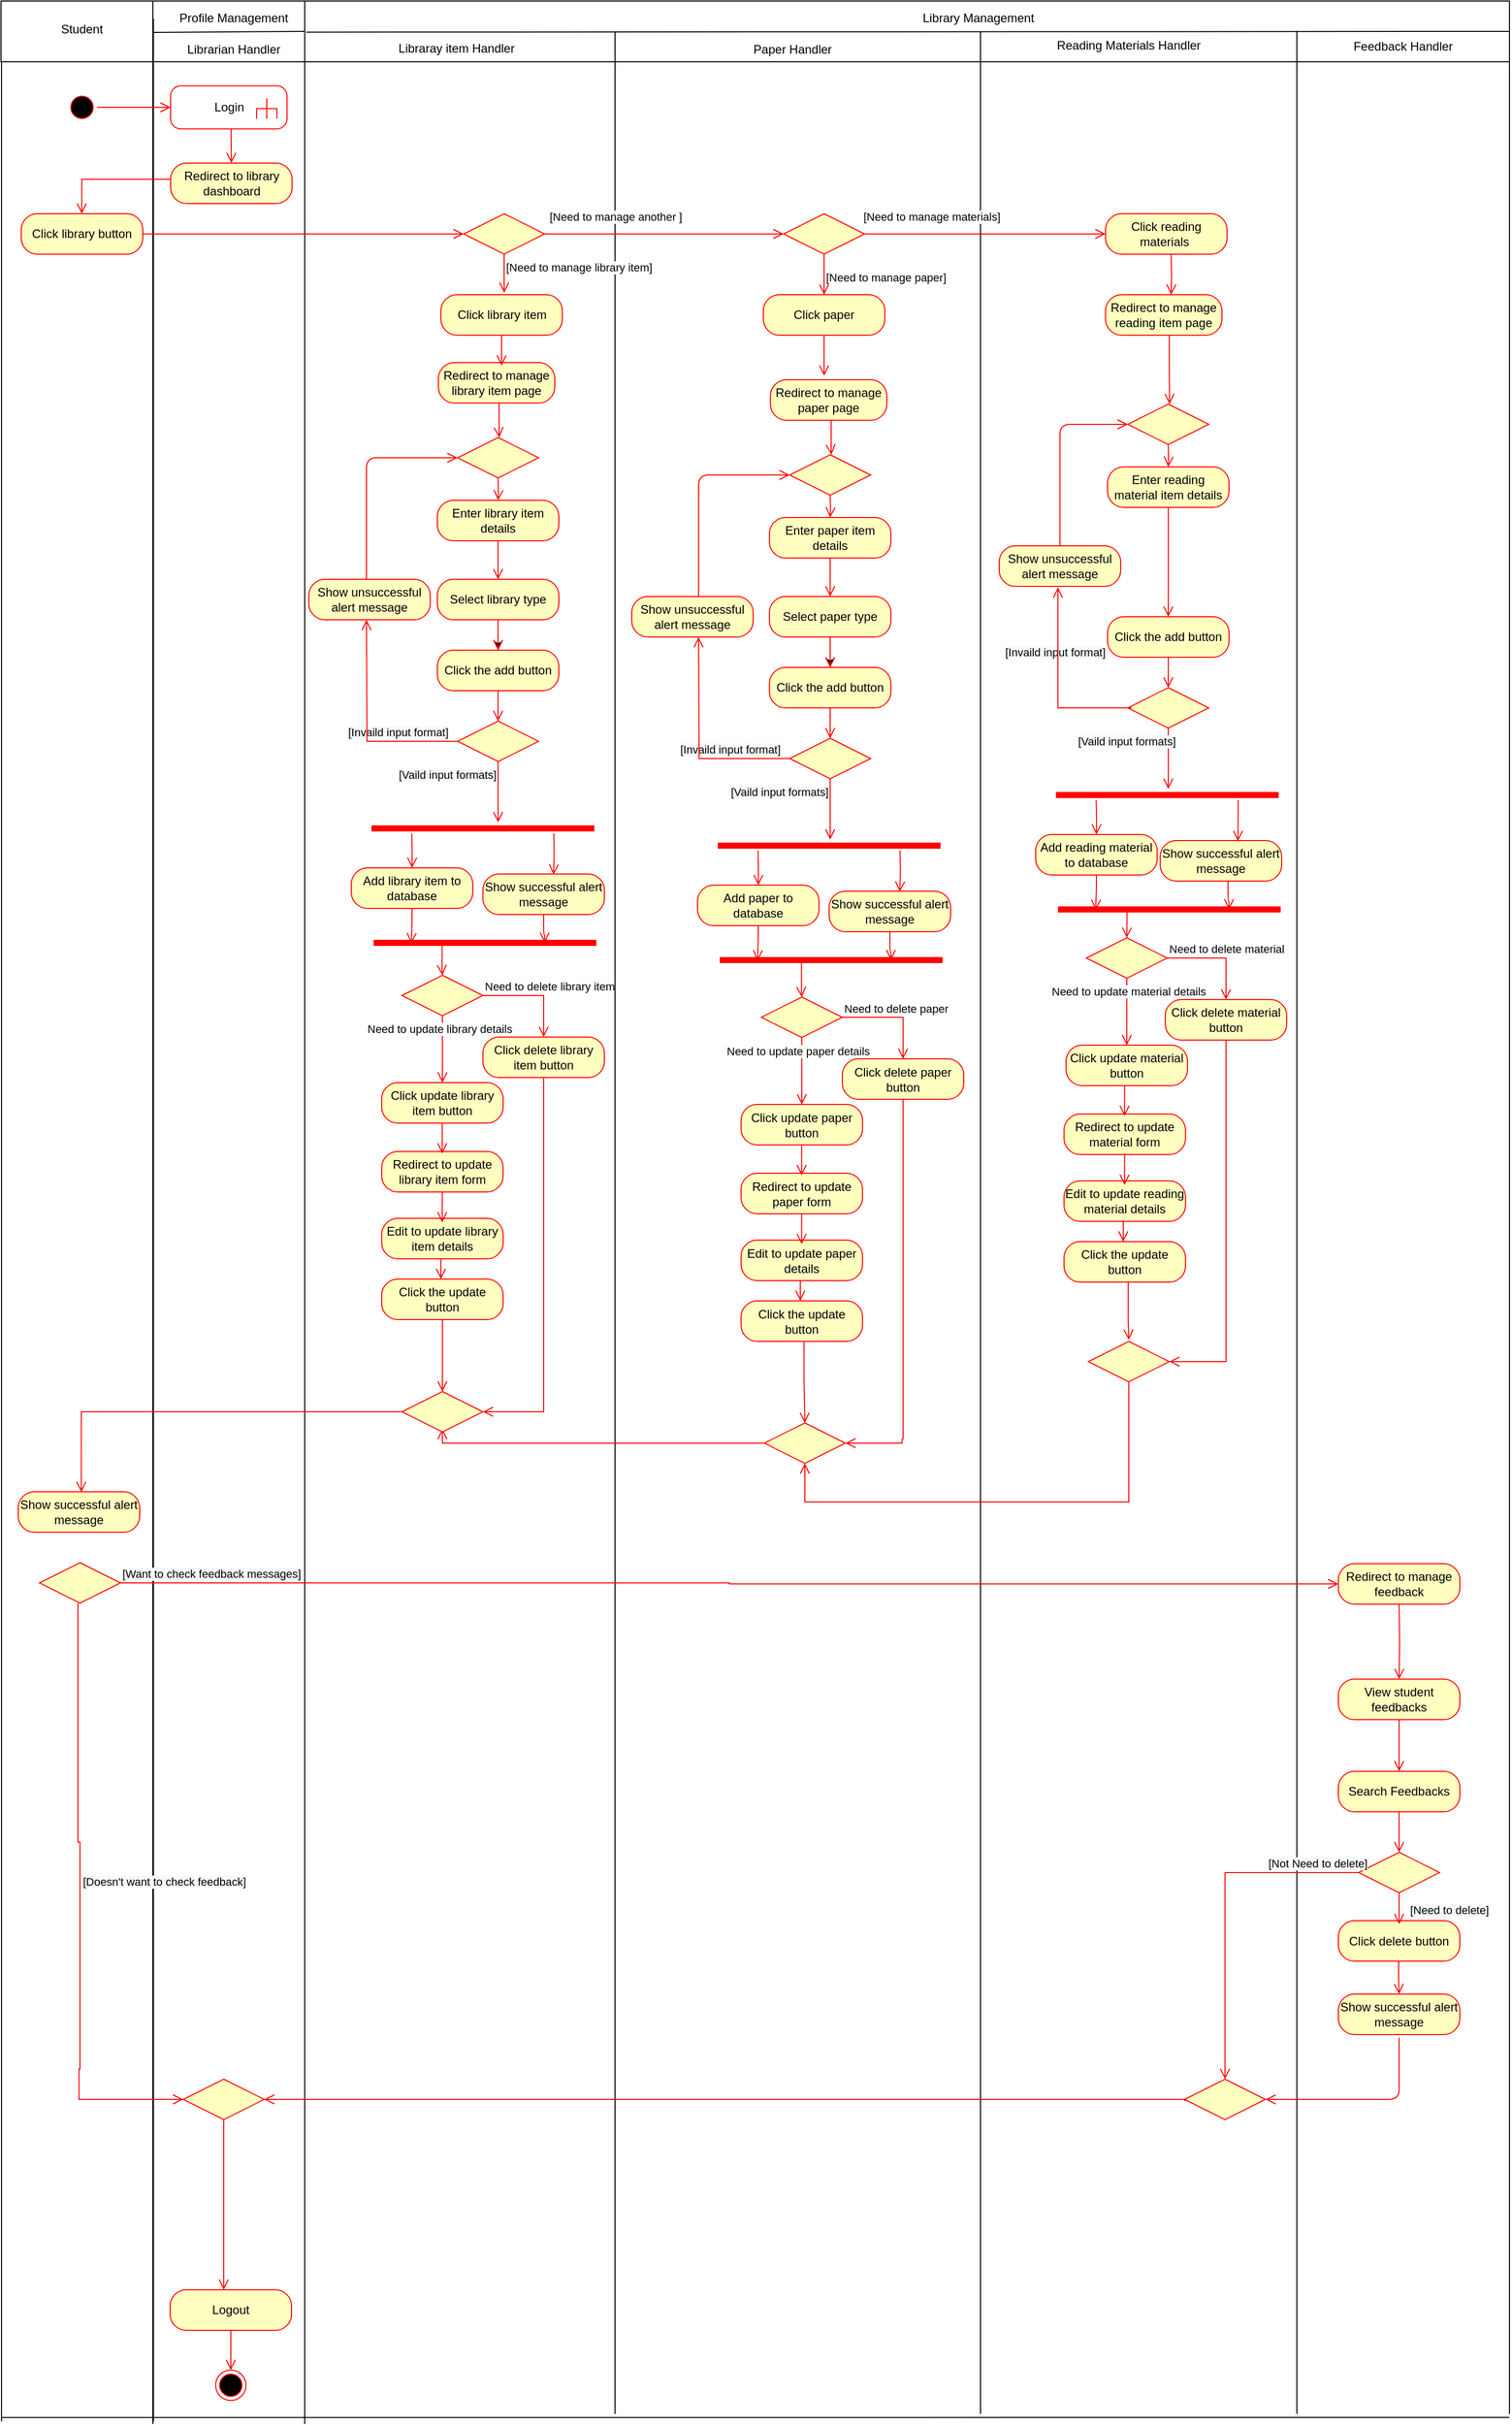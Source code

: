 <mxfile version="15.5.2" type="github">
  <diagram id="FonD3yZjuFLouaIDfz1e" name="Page-1">
    <mxGraphModel dx="593" dy="318" grid="1" gridSize="10" guides="1" tooltips="1" connect="1" arrows="1" fold="1" page="1" pageScale="1" pageWidth="1100" pageHeight="850" math="0" shadow="0">
      <root>
        <mxCell id="0" />
        <mxCell id="1" parent="0" />
        <mxCell id="gRZQhWHQVdt-xKspjkCG-7" value="" style="rounded=0;whiteSpace=wrap;html=1;" vertex="1" parent="1">
          <mxGeometry x="160" y="118" width="150" height="60" as="geometry" />
        </mxCell>
        <mxCell id="gRZQhWHQVdt-xKspjkCG-8" value="" style="rounded=0;whiteSpace=wrap;html=1;" vertex="1" parent="1">
          <mxGeometry x="310" y="118" width="1190" height="60" as="geometry" />
        </mxCell>
        <mxCell id="gRZQhWHQVdt-xKspjkCG-9" value="Login" style="html=1;shape=mxgraph.sysml.callBehAct;whiteSpace=wrap;align=center;strokeColor=#FF0000;" vertex="1" parent="1">
          <mxGeometry x="177.5" y="201.75" width="115" height="42.5" as="geometry" />
        </mxCell>
        <mxCell id="gRZQhWHQVdt-xKspjkCG-10" style="edgeStyle=orthogonalEdgeStyle;rounded=0;orthogonalLoop=1;jettySize=auto;html=1;exitX=0.5;exitY=1;exitDx=0;exitDy=0;exitPerimeter=0;" edge="1" parent="1" source="gRZQhWHQVdt-xKspjkCG-9" target="gRZQhWHQVdt-xKspjkCG-9">
          <mxGeometry relative="1" as="geometry" />
        </mxCell>
        <mxCell id="gRZQhWHQVdt-xKspjkCG-12" value="Logout" style="rounded=1;whiteSpace=wrap;html=1;arcSize=40;fontColor=#000000;fillColor=#ffffc0;strokeColor=#ff0000;" vertex="1" parent="1">
          <mxGeometry x="177" y="2378" width="120" height="40" as="geometry" />
        </mxCell>
        <mxCell id="gRZQhWHQVdt-xKspjkCG-13" value="" style="edgeStyle=orthogonalEdgeStyle;html=1;verticalAlign=bottom;endArrow=open;endSize=8;strokeColor=#ff0000;entryX=0.5;entryY=0;entryDx=0;entryDy=0;exitX=0.5;exitY=1;exitDx=0;exitDy=0;" edge="1" parent="1" source="gRZQhWHQVdt-xKspjkCG-12" target="gRZQhWHQVdt-xKspjkCG-14">
          <mxGeometry relative="1" as="geometry">
            <mxPoint x="300" y="2605.25" as="targetPoint" />
            <mxPoint x="300" y="2565.25" as="sourcePoint" />
          </mxGeometry>
        </mxCell>
        <mxCell id="gRZQhWHQVdt-xKspjkCG-14" value="" style="ellipse;html=1;shape=endState;fillColor=#000000;strokeColor=#ff0000;" vertex="1" parent="1">
          <mxGeometry x="222" y="2457.25" width="30" height="30" as="geometry" />
        </mxCell>
        <mxCell id="gRZQhWHQVdt-xKspjkCG-15" style="edgeStyle=orthogonalEdgeStyle;rounded=0;orthogonalLoop=1;jettySize=auto;html=1;exitX=0.5;exitY=1;exitDx=0;exitDy=0;" edge="1" parent="1" source="gRZQhWHQVdt-xKspjkCG-14" target="gRZQhWHQVdt-xKspjkCG-14">
          <mxGeometry relative="1" as="geometry" />
        </mxCell>
        <mxCell id="gRZQhWHQVdt-xKspjkCG-16" value="Profile Management" style="text;html=1;strokeColor=none;fillColor=none;align=center;verticalAlign=middle;whiteSpace=wrap;rounded=0;" vertex="1" parent="1">
          <mxGeometry x="170" y="125" width="140" height="20" as="geometry" />
        </mxCell>
        <mxCell id="gRZQhWHQVdt-xKspjkCG-17" value="Librarian Handler" style="text;html=1;strokeColor=none;fillColor=none;align=center;verticalAlign=middle;whiteSpace=wrap;rounded=0;" vertex="1" parent="1">
          <mxGeometry x="175" y="156" width="130" height="20" as="geometry" />
        </mxCell>
        <mxCell id="gRZQhWHQVdt-xKspjkCG-18" value="" style="endArrow=none;html=1;" edge="1" parent="1">
          <mxGeometry width="50" height="50" relative="1" as="geometry">
            <mxPoint x="1500" y="2504" as="sourcePoint" />
            <mxPoint x="10.5" y="2504.17" as="targetPoint" />
          </mxGeometry>
        </mxCell>
        <mxCell id="gRZQhWHQVdt-xKspjkCG-19" value="" style="endArrow=none;html=1;exitX=1;exitY=0.017;exitDx=0;exitDy=0;exitPerimeter=0;entryX=1;entryY=0.5;entryDx=0;entryDy=0;" edge="1" parent="1" target="gRZQhWHQVdt-xKspjkCG-8">
          <mxGeometry width="50" height="50" relative="1" as="geometry">
            <mxPoint x="311.36" y="148.692" as="sourcePoint" />
            <mxPoint x="590" y="147.305" as="targetPoint" />
          </mxGeometry>
        </mxCell>
        <mxCell id="gRZQhWHQVdt-xKspjkCG-20" value="Library Management" style="text;html=1;strokeColor=none;fillColor=none;align=center;verticalAlign=middle;whiteSpace=wrap;rounded=0;" vertex="1" parent="1">
          <mxGeometry x="913" y="125" width="125" height="20" as="geometry" />
        </mxCell>
        <mxCell id="gRZQhWHQVdt-xKspjkCG-21" value="Libraray item Handler" style="text;html=1;strokeColor=none;fillColor=none;align=center;verticalAlign=middle;whiteSpace=wrap;rounded=0;" vertex="1" parent="1">
          <mxGeometry x="395" y="155" width="130" height="20" as="geometry" />
        </mxCell>
        <mxCell id="gRZQhWHQVdt-xKspjkCG-22" value="Paper Handler" style="text;html=1;strokeColor=none;fillColor=none;align=center;verticalAlign=middle;whiteSpace=wrap;rounded=0;" vertex="1" parent="1">
          <mxGeometry x="727" y="156" width="130" height="20" as="geometry" />
        </mxCell>
        <mxCell id="gRZQhWHQVdt-xKspjkCG-23" value="Feedback Handler" style="text;html=1;strokeColor=none;fillColor=none;align=center;verticalAlign=middle;whiteSpace=wrap;rounded=0;" vertex="1" parent="1">
          <mxGeometry x="1330" y="153" width="130" height="20" as="geometry" />
        </mxCell>
        <mxCell id="gRZQhWHQVdt-xKspjkCG-24" value="Reading Materials Handler" style="text;html=1;strokeColor=none;fillColor=none;align=center;verticalAlign=middle;whiteSpace=wrap;rounded=0;" vertex="1" parent="1">
          <mxGeometry x="1049" y="152" width="150" height="20" as="geometry" />
        </mxCell>
        <mxCell id="gRZQhWHQVdt-xKspjkCG-25" value="" style="shape=partialRectangle;whiteSpace=wrap;html=1;top=0;bottom=0;fillColor=none;" vertex="1" parent="1">
          <mxGeometry x="1290" y="148" width="210" height="2352" as="geometry" />
        </mxCell>
        <mxCell id="gRZQhWHQVdt-xKspjkCG-26" value="" style="shape=partialRectangle;whiteSpace=wrap;html=1;top=0;bottom=0;fillColor=none;" vertex="1" parent="1">
          <mxGeometry x="10.5" y="136" width="150" height="2371.5" as="geometry" />
        </mxCell>
        <mxCell id="gRZQhWHQVdt-xKspjkCG-27" value="" style="shape=partialRectangle;whiteSpace=wrap;html=1;top=0;bottom=0;fillColor=none;" vertex="1" parent="1">
          <mxGeometry x="616.5" y="149" width="361" height="2351" as="geometry" />
        </mxCell>
        <mxCell id="gRZQhWHQVdt-xKspjkCG-28" value="" style="shape=partialRectangle;whiteSpace=wrap;html=1;top=0;bottom=0;fillColor=none;" vertex="1" parent="1">
          <mxGeometry x="160" y="165" width="150" height="2345" as="geometry" />
        </mxCell>
        <mxCell id="gRZQhWHQVdt-xKspjkCG-29" value="" style="rounded=0;whiteSpace=wrap;html=1;" vertex="1" parent="1">
          <mxGeometry x="10" y="118" width="150" height="60" as="geometry" />
        </mxCell>
        <mxCell id="gRZQhWHQVdt-xKspjkCG-30" value="Student" style="text;html=1;strokeColor=none;fillColor=none;align=center;verticalAlign=middle;whiteSpace=wrap;rounded=0;" vertex="1" parent="1">
          <mxGeometry x="35" y="136" width="110" height="20" as="geometry" />
        </mxCell>
        <mxCell id="gRZQhWHQVdt-xKspjkCG-31" value="" style="rhombus;whiteSpace=wrap;html=1;fillColor=#ffffc0;strokeColor=#ff0000;" vertex="1" parent="1">
          <mxGeometry x="467" y="328" width="80" height="40" as="geometry" />
        </mxCell>
        <mxCell id="gRZQhWHQVdt-xKspjkCG-32" value="[Need to manage another ]" style="edgeStyle=orthogonalEdgeStyle;html=1;align=left;verticalAlign=bottom;endArrow=open;endSize=8;strokeColor=#ff0000;rounded=0;entryX=0;entryY=0.5;entryDx=0;entryDy=0;" edge="1" parent="1" source="gRZQhWHQVdt-xKspjkCG-31" target="gRZQhWHQVdt-xKspjkCG-41">
          <mxGeometry x="-0.975" y="8" relative="1" as="geometry">
            <mxPoint x="642" y="348" as="targetPoint" />
            <mxPoint as="offset" />
          </mxGeometry>
        </mxCell>
        <mxCell id="gRZQhWHQVdt-xKspjkCG-33" value="" style="ellipse;html=1;shape=startState;fillColor=#000000;strokeColor=#ff0000;" vertex="1" parent="1">
          <mxGeometry x="75" y="208" width="30" height="30" as="geometry" />
        </mxCell>
        <mxCell id="gRZQhWHQVdt-xKspjkCG-34" value="" style="edgeStyle=orthogonalEdgeStyle;html=1;verticalAlign=bottom;endArrow=open;endSize=8;strokeColor=#ff0000;rounded=0;entryX=0;entryY=0.5;entryDx=0;entryDy=0;entryPerimeter=0;" edge="1" parent="1" source="gRZQhWHQVdt-xKspjkCG-33" target="gRZQhWHQVdt-xKspjkCG-9">
          <mxGeometry relative="1" as="geometry">
            <mxPoint x="90" y="298" as="targetPoint" />
          </mxGeometry>
        </mxCell>
        <mxCell id="gRZQhWHQVdt-xKspjkCG-35" value="Redirect to library dashboard" style="rounded=1;whiteSpace=wrap;html=1;arcSize=40;fontColor=#000000;fillColor=#ffffc0;strokeColor=#ff0000;" vertex="1" parent="1">
          <mxGeometry x="177.5" y="278" width="120" height="40" as="geometry" />
        </mxCell>
        <mxCell id="gRZQhWHQVdt-xKspjkCG-36" value="" style="edgeStyle=orthogonalEdgeStyle;html=1;align=left;verticalAlign=bottom;endArrow=open;endSize=8;strokeColor=#ff0000;rounded=0;entryX=0.5;entryY=0;entryDx=0;entryDy=0;" edge="1" parent="1" target="gRZQhWHQVdt-xKspjkCG-35">
          <mxGeometry x="-1" relative="1" as="geometry">
            <mxPoint x="237" y="278" as="targetPoint" />
            <mxPoint x="237.33" y="264.25" as="sourcePoint" />
            <Array as="points">
              <mxPoint x="237" y="244" />
            </Array>
          </mxGeometry>
        </mxCell>
        <mxCell id="gRZQhWHQVdt-xKspjkCG-37" value="Click library button" style="rounded=1;whiteSpace=wrap;html=1;arcSize=40;fontColor=#000000;fillColor=#ffffc0;strokeColor=#ff0000;" vertex="1" parent="1">
          <mxGeometry x="30" y="328" width="120" height="40" as="geometry" />
        </mxCell>
        <mxCell id="gRZQhWHQVdt-xKspjkCG-38" value="" style="edgeStyle=orthogonalEdgeStyle;html=1;verticalAlign=bottom;endArrow=open;endSize=8;strokeColor=#ff0000;rounded=0;entryX=0;entryY=0.5;entryDx=0;entryDy=0;" edge="1" parent="1" source="gRZQhWHQVdt-xKspjkCG-37" target="gRZQhWHQVdt-xKspjkCG-31">
          <mxGeometry relative="1" as="geometry">
            <mxPoint x="265" y="518" as="targetPoint" />
          </mxGeometry>
        </mxCell>
        <mxCell id="gRZQhWHQVdt-xKspjkCG-39" value="" style="edgeStyle=orthogonalEdgeStyle;html=1;align=left;verticalAlign=bottom;endArrow=open;endSize=8;strokeColor=#ff0000;rounded=0;entryX=0.5;entryY=0;entryDx=0;entryDy=0;exitX=0;exitY=0.425;exitDx=0;exitDy=0;exitPerimeter=0;" edge="1" parent="1" source="gRZQhWHQVdt-xKspjkCG-35">
          <mxGeometry x="-1" relative="1" as="geometry">
            <mxPoint x="89.77" y="328" as="targetPoint" />
            <mxPoint x="89.6" y="314.25" as="sourcePoint" />
            <Array as="points">
              <mxPoint x="90" y="294" />
            </Array>
          </mxGeometry>
        </mxCell>
        <mxCell id="gRZQhWHQVdt-xKspjkCG-40" value="[Need to manage library item]" style="edgeStyle=orthogonalEdgeStyle;html=1;align=left;verticalAlign=bottom;endArrow=open;endSize=8;strokeColor=#ff0000;rounded=0;exitX=0.5;exitY=1;exitDx=0;exitDy=0;entryX=0.521;entryY=-0.047;entryDx=0;entryDy=0;entryPerimeter=0;" edge="1" parent="1" source="gRZQhWHQVdt-xKspjkCG-31" target="gRZQhWHQVdt-xKspjkCG-44">
          <mxGeometry x="0.154" relative="1" as="geometry">
            <mxPoint x="507" y="418" as="targetPoint" />
            <mxPoint x="517" y="398" as="sourcePoint" />
            <Array as="points" />
            <mxPoint as="offset" />
          </mxGeometry>
        </mxCell>
        <mxCell id="gRZQhWHQVdt-xKspjkCG-41" value="" style="rhombus;whiteSpace=wrap;html=1;fillColor=#ffffc0;strokeColor=#ff0000;" vertex="1" parent="1">
          <mxGeometry x="783" y="328" width="80" height="40" as="geometry" />
        </mxCell>
        <mxCell id="gRZQhWHQVdt-xKspjkCG-42" value="[Need to manage materials]" style="edgeStyle=orthogonalEdgeStyle;html=1;align=left;verticalAlign=bottom;endArrow=open;endSize=8;strokeColor=#ff0000;rounded=0;entryX=0;entryY=0.5;entryDx=0;entryDy=0;" edge="1" parent="1" source="gRZQhWHQVdt-xKspjkCG-41" target="gRZQhWHQVdt-xKspjkCG-48">
          <mxGeometry x="-1" y="9" relative="1" as="geometry">
            <mxPoint x="948" y="348" as="targetPoint" />
            <mxPoint x="-3" y="1" as="offset" />
          </mxGeometry>
        </mxCell>
        <mxCell id="gRZQhWHQVdt-xKspjkCG-43" value="[Need to manage paper]" style="edgeStyle=orthogonalEdgeStyle;html=1;align=left;verticalAlign=top;endArrow=open;endSize=8;strokeColor=#ff0000;rounded=0;entryX=0.5;entryY=0;entryDx=0;entryDy=0;" edge="1" parent="1" source="gRZQhWHQVdt-xKspjkCG-41" target="gRZQhWHQVdt-xKspjkCG-46">
          <mxGeometry x="-0.5" relative="1" as="geometry">
            <mxPoint x="823" y="418" as="targetPoint" />
            <mxPoint as="offset" />
          </mxGeometry>
        </mxCell>
        <mxCell id="gRZQhWHQVdt-xKspjkCG-44" value="Click library item" style="rounded=1;whiteSpace=wrap;html=1;arcSize=40;fontColor=#000000;fillColor=#ffffc0;strokeColor=#ff0000;" vertex="1" parent="1">
          <mxGeometry x="444.5" y="408" width="120" height="40" as="geometry" />
        </mxCell>
        <mxCell id="gRZQhWHQVdt-xKspjkCG-45" value="Redirect to manage library item page" style="rounded=1;whiteSpace=wrap;html=1;arcSize=40;fontColor=#000000;fillColor=#ffffc0;strokeColor=#ff0000;" vertex="1" parent="1">
          <mxGeometry x="442" y="475" width="115" height="40" as="geometry" />
        </mxCell>
        <mxCell id="gRZQhWHQVdt-xKspjkCG-46" value="Click paper" style="rounded=1;whiteSpace=wrap;html=1;arcSize=40;fontColor=#000000;fillColor=#ffffc0;strokeColor=#ff0000;" vertex="1" parent="1">
          <mxGeometry x="763" y="408" width="120" height="40" as="geometry" />
        </mxCell>
        <mxCell id="gRZQhWHQVdt-xKspjkCG-47" value="" style="edgeStyle=orthogonalEdgeStyle;html=1;verticalAlign=bottom;endArrow=open;endSize=8;strokeColor=#ff0000;rounded=0;" edge="1" parent="1">
          <mxGeometry relative="1" as="geometry">
            <mxPoint x="504" y="478" as="targetPoint" />
            <mxPoint x="504.43" y="448" as="sourcePoint" />
            <Array as="points">
              <mxPoint x="504.1" y="478" />
              <mxPoint x="504.1" y="478" />
            </Array>
          </mxGeometry>
        </mxCell>
        <mxCell id="gRZQhWHQVdt-xKspjkCG-48" value="Click reading materials&amp;nbsp;" style="rounded=1;whiteSpace=wrap;html=1;arcSize=40;fontColor=#000000;fillColor=#ffffc0;strokeColor=#ff0000;" vertex="1" parent="1">
          <mxGeometry x="1101" y="328" width="120" height="40" as="geometry" />
        </mxCell>
        <mxCell id="gRZQhWHQVdt-xKspjkCG-49" value="" style="edgeStyle=orthogonalEdgeStyle;html=1;verticalAlign=bottom;endArrow=open;endSize=8;strokeColor=#ff0000;rounded=0;exitX=0.5;exitY=1;exitDx=0;exitDy=0;entryX=0.5;entryY=0;entryDx=0;entryDy=0;" edge="1" parent="1" source="gRZQhWHQVdt-xKspjkCG-46">
          <mxGeometry relative="1" as="geometry">
            <mxPoint x="823" y="488" as="targetPoint" />
            <mxPoint x="822.58" y="458" as="sourcePoint" />
          </mxGeometry>
        </mxCell>
        <mxCell id="gRZQhWHQVdt-xKspjkCG-51" value="" style="edgeStyle=orthogonalEdgeStyle;html=1;verticalAlign=bottom;endArrow=open;endSize=8;strokeColor=#ff0000;rounded=0;exitX=0.5;exitY=1;exitDx=0;exitDy=0;entryX=0.563;entryY=0;entryDx=0;entryDy=0;entryPerimeter=0;" edge="1" parent="1" target="gRZQhWHQVdt-xKspjkCG-52">
          <mxGeometry relative="1" as="geometry">
            <mxPoint x="1165.76" y="408" as="targetPoint" />
            <mxPoint x="1165.76" y="368" as="sourcePoint" />
          </mxGeometry>
        </mxCell>
        <mxCell id="gRZQhWHQVdt-xKspjkCG-52" value="Redirect to manage reading item page" style="rounded=1;whiteSpace=wrap;html=1;arcSize=40;fontColor=#000000;fillColor=#ffffc0;strokeColor=#ff0000;" vertex="1" parent="1">
          <mxGeometry x="1101" y="408" width="115" height="40" as="geometry" />
        </mxCell>
        <mxCell id="gRZQhWHQVdt-xKspjkCG-54" value="" style="edgeStyle=orthogonalEdgeStyle;html=1;verticalAlign=bottom;endArrow=open;endSize=8;strokeColor=#ff0000;rounded=0;exitX=0.5;exitY=1;exitDx=0;exitDy=0;entryX=0.5;entryY=0;entryDx=0;entryDy=0;" edge="1" parent="1" source="gRZQhWHQVdt-xKspjkCG-45">
          <mxGeometry relative="1" as="geometry">
            <mxPoint x="502.25" y="549.0" as="targetPoint" />
            <mxPoint x="501.83" y="528" as="sourcePoint" />
            <Array as="points">
              <mxPoint x="502" y="515" />
              <mxPoint x="502" y="546" />
            </Array>
          </mxGeometry>
        </mxCell>
        <mxCell id="gRZQhWHQVdt-xKspjkCG-68" value="" style="rhombus;whiteSpace=wrap;html=1;fillColor=#ffffc0;strokeColor=#ff0000;" vertex="1" parent="1">
          <mxGeometry x="764" y="1522" width="80" height="40" as="geometry" />
        </mxCell>
        <mxCell id="gRZQhWHQVdt-xKspjkCG-69" value="" style="edgeStyle=orthogonalEdgeStyle;html=1;align=left;verticalAlign=bottom;endArrow=open;endSize=8;strokeColor=#ff0000;rounded=0;entryX=0.5;entryY=0;entryDx=0;entryDy=0;exitX=0.518;exitY=1.019;exitDx=0;exitDy=0;exitPerimeter=0;" edge="1" parent="1" source="gRZQhWHQVdt-xKspjkCG-276" target="gRZQhWHQVdt-xKspjkCG-68">
          <mxGeometry x="-1" relative="1" as="geometry">
            <mxPoint x="850" y="1470" as="targetPoint" />
            <mxPoint x="810" y="1460" as="sourcePoint" />
            <Array as="points">
              <mxPoint x="803" y="1480" />
              <mxPoint x="804" y="1480" />
            </Array>
          </mxGeometry>
        </mxCell>
        <mxCell id="gRZQhWHQVdt-xKspjkCG-70" value="&lt;br&gt;" style="edgeStyle=orthogonalEdgeStyle;html=1;align=left;verticalAlign=top;endArrow=open;endSize=8;strokeColor=#ff0000;rounded=0;entryX=0.5;entryY=1;entryDx=0;entryDy=0;" edge="1" parent="1">
          <mxGeometry x="-1" relative="1" as="geometry">
            <mxPoint x="446" y="1528" as="targetPoint" />
            <mxPoint x="764" y="1542" as="sourcePoint" />
            <Array as="points">
              <mxPoint x="764" y="1542" />
              <mxPoint x="446" y="1542" />
            </Array>
          </mxGeometry>
        </mxCell>
        <mxCell id="gRZQhWHQVdt-xKspjkCG-77" value="" style="rhombus;whiteSpace=wrap;html=1;fillColor=#ffffc0;strokeColor=#ff0000;" vertex="1" parent="1">
          <mxGeometry x="406" y="1491" width="80" height="40" as="geometry" />
        </mxCell>
        <mxCell id="gRZQhWHQVdt-xKspjkCG-78" value="" style="edgeStyle=orthogonalEdgeStyle;html=1;align=left;verticalAlign=bottom;endArrow=open;endSize=8;strokeColor=#ff0000;rounded=0;entryX=0.5;entryY=0;entryDx=0;entryDy=0;exitX=0.5;exitY=1;exitDx=0;exitDy=0;" edge="1" parent="1" source="gRZQhWHQVdt-xKspjkCG-260" target="gRZQhWHQVdt-xKspjkCG-77">
          <mxGeometry x="-1" relative="1" as="geometry">
            <mxPoint x="446" y="1450" as="targetPoint" />
            <mxPoint x="446" y="1424" as="sourcePoint" />
          </mxGeometry>
        </mxCell>
        <mxCell id="gRZQhWHQVdt-xKspjkCG-79" value="" style="edgeStyle=orthogonalEdgeStyle;html=1;align=left;verticalAlign=top;endArrow=open;endSize=8;strokeColor=#ff0000;rounded=0;entryX=0.519;entryY=0.008;entryDx=0;entryDy=0;entryPerimeter=0;" edge="1" parent="1" source="gRZQhWHQVdt-xKspjkCG-77" target="gRZQhWHQVdt-xKspjkCG-314">
          <mxGeometry x="-1" relative="1" as="geometry">
            <mxPoint x="135" y="1570" as="targetPoint" />
            <Array as="points">
              <mxPoint x="89" y="1511" />
            </Array>
          </mxGeometry>
        </mxCell>
        <mxCell id="gRZQhWHQVdt-xKspjkCG-80" value="" style="edgeStyle=orthogonalEdgeStyle;html=1;align=left;verticalAlign=bottom;endArrow=open;endSize=8;strokeColor=#ff0000;rounded=0;entryX=0.5;entryY=1;entryDx=0;entryDy=0;exitX=0.5;exitY=1;exitDx=0;exitDy=0;" edge="1" parent="1" source="gRZQhWHQVdt-xKspjkCG-315" target="gRZQhWHQVdt-xKspjkCG-68">
          <mxGeometry x="-1" relative="1" as="geometry">
            <mxPoint x="753.0" y="1569" as="targetPoint" />
            <mxPoint x="1230" y="1569" as="sourcePoint" />
            <Array as="points">
              <mxPoint x="1124" y="1600" />
              <mxPoint x="804" y="1600" />
            </Array>
          </mxGeometry>
        </mxCell>
        <mxCell id="gRZQhWHQVdt-xKspjkCG-81" value="" style="rhombus;whiteSpace=wrap;html=1;fillColor=#ffffc0;strokeColor=#ff0000;" vertex="1" parent="1">
          <mxGeometry x="48" y="1660" width="80" height="40" as="geometry" />
        </mxCell>
        <mxCell id="gRZQhWHQVdt-xKspjkCG-82" value="&lt;span style=&quot;text-align: center ; background-color: rgb(248 , 249 , 250)&quot;&gt;[Want to check feedback messages]&lt;/span&gt;" style="edgeStyle=orthogonalEdgeStyle;html=1;align=left;verticalAlign=bottom;endArrow=open;endSize=8;strokeColor=#ff0000;rounded=0;entryX=0;entryY=0.5;entryDx=0;entryDy=0;" edge="1" parent="1" source="gRZQhWHQVdt-xKspjkCG-81" target="gRZQhWHQVdt-xKspjkCG-129">
          <mxGeometry x="-1" relative="1" as="geometry">
            <mxPoint x="1030" y="1649" as="targetPoint" />
          </mxGeometry>
        </mxCell>
        <mxCell id="gRZQhWHQVdt-xKspjkCG-83" value="&lt;span style=&quot;text-align: center ; background-color: rgb(248 , 249 , 250)&quot;&gt;[Doesn&#39;t want to check feedback]&lt;/span&gt;" style="edgeStyle=orthogonalEdgeStyle;html=1;align=left;verticalAlign=top;endArrow=open;endSize=8;strokeColor=#ff0000;rounded=0;exitX=0.5;exitY=1;exitDx=0;exitDy=0;entryX=0;entryY=0.5;entryDx=0;entryDy=0;" edge="1" parent="1" target="gRZQhWHQVdt-xKspjkCG-84">
          <mxGeometry x="-0.114" y="1" relative="1" as="geometry">
            <mxPoint x="232" y="2190" as="targetPoint" />
            <Array as="points">
              <mxPoint x="86" y="1936" />
              <mxPoint x="88" y="1936" />
              <mxPoint x="88" y="2160" />
              <mxPoint x="87" y="2160" />
              <mxPoint x="87" y="2190" />
            </Array>
            <mxPoint as="offset" />
            <mxPoint x="86" y="1700" as="sourcePoint" />
          </mxGeometry>
        </mxCell>
        <mxCell id="gRZQhWHQVdt-xKspjkCG-84" value="" style="rhombus;whiteSpace=wrap;html=1;fillColor=#ffffc0;strokeColor=#ff0000;" vertex="1" parent="1">
          <mxGeometry x="190" y="2170" width="80" height="40" as="geometry" />
        </mxCell>
        <mxCell id="gRZQhWHQVdt-xKspjkCG-85" value="" style="edgeStyle=orthogonalEdgeStyle;html=1;align=left;verticalAlign=bottom;endArrow=open;endSize=8;strokeColor=#ff0000;rounded=0;entryX=1;entryY=0.5;entryDx=0;entryDy=0;exitX=0;exitY=0.5;exitDx=0;exitDy=0;" edge="1" parent="1" source="gRZQhWHQVdt-xKspjkCG-138" target="gRZQhWHQVdt-xKspjkCG-84">
          <mxGeometry x="-1" relative="1" as="geometry">
            <mxPoint x="470" y="2318" as="targetPoint" />
            <mxPoint x="1040" y="2289" as="sourcePoint" />
            <Array as="points">
              <mxPoint x="1182" y="2191" />
            </Array>
          </mxGeometry>
        </mxCell>
        <mxCell id="gRZQhWHQVdt-xKspjkCG-92" value="" style="edgeStyle=orthogonalEdgeStyle;html=1;align=left;verticalAlign=bottom;endArrow=open;endSize=8;strokeColor=#ff0000;rounded=0;exitX=0.5;exitY=1;exitDx=0;exitDy=0;" edge="1" parent="1" source="gRZQhWHQVdt-xKspjkCG-84" target="gRZQhWHQVdt-xKspjkCG-12">
          <mxGeometry x="-1" relative="1" as="geometry">
            <mxPoint x="120" y="2359" as="targetPoint" />
            <mxPoint x="1040" y="2284" as="sourcePoint" />
            <Array as="points">
              <mxPoint x="230" y="2260" />
              <mxPoint x="230" y="2260" />
            </Array>
          </mxGeometry>
        </mxCell>
        <mxCell id="gRZQhWHQVdt-xKspjkCG-103" value="" style="endArrow=none;html=1;exitX=1;exitY=0.017;exitDx=0;exitDy=0;exitPerimeter=0;entryX=1;entryY=1;entryDx=0;entryDy=0;" edge="1" parent="1">
          <mxGeometry width="50" height="50" relative="1" as="geometry">
            <mxPoint x="160.0" y="148.983" as="sourcePoint" />
            <mxPoint x="310" y="148" as="targetPoint" />
          </mxGeometry>
        </mxCell>
        <mxCell id="gRZQhWHQVdt-xKspjkCG-129" value="Redirect to manage feedback" style="rounded=1;whiteSpace=wrap;html=1;arcSize=40;fontColor=#000000;fillColor=#ffffc0;strokeColor=#ff0000;" vertex="1" parent="1">
          <mxGeometry x="1331" y="1661" width="120" height="40" as="geometry" />
        </mxCell>
        <mxCell id="gRZQhWHQVdt-xKspjkCG-130" value="View student feedbacks" style="rounded=1;whiteSpace=wrap;html=1;arcSize=40;fontColor=#000000;fillColor=#ffffc0;strokeColor=#ff0000;" vertex="1" parent="1">
          <mxGeometry x="1331" y="1775" width="120" height="40" as="geometry" />
        </mxCell>
        <mxCell id="gRZQhWHQVdt-xKspjkCG-131" value="" style="edgeStyle=orthogonalEdgeStyle;html=1;verticalAlign=bottom;endArrow=open;endSize=8;strokeColor=#ff0000;entryX=0.5;entryY=0;entryDx=0;entryDy=0;" edge="1" parent="1" source="gRZQhWHQVdt-xKspjkCG-130" target="gRZQhWHQVdt-xKspjkCG-144">
          <mxGeometry relative="1" as="geometry">
            <mxPoint x="1391" y="1802.5" as="targetPoint" />
          </mxGeometry>
        </mxCell>
        <mxCell id="gRZQhWHQVdt-xKspjkCG-134" value="" style="edgeStyle=orthogonalEdgeStyle;html=1;verticalAlign=bottom;endArrow=open;endSize=8;strokeColor=#ff0000;entryX=0.5;entryY=0;entryDx=0;entryDy=0;exitX=0.5;exitY=1;exitDx=0;exitDy=0;" edge="1" parent="1" source="gRZQhWHQVdt-xKspjkCG-144" target="gRZQhWHQVdt-xKspjkCG-139">
          <mxGeometry relative="1" as="geometry">
            <mxPoint x="1401" y="1917" as="targetPoint" />
          </mxGeometry>
        </mxCell>
        <mxCell id="gRZQhWHQVdt-xKspjkCG-135" value="Click delete button" style="rounded=1;whiteSpace=wrap;html=1;arcSize=40;fontColor=#000000;fillColor=#ffffc0;strokeColor=#ff0000;" vertex="1" parent="1">
          <mxGeometry x="1331" y="2013.5" width="120" height="40" as="geometry" />
        </mxCell>
        <mxCell id="gRZQhWHQVdt-xKspjkCG-137" value="" style="edgeStyle=orthogonalEdgeStyle;html=1;verticalAlign=bottom;endArrow=open;endSize=8;strokeColor=#ff0000;entryX=1;entryY=0.5;entryDx=0;entryDy=0;exitX=0.5;exitY=1;exitDx=0;exitDy=0;" edge="1" parent="1" target="gRZQhWHQVdt-xKspjkCG-138">
          <mxGeometry relative="1" as="geometry">
            <mxPoint x="1262" y="2189" as="targetPoint" />
            <mxPoint x="1391" y="2129" as="sourcePoint" />
            <Array as="points">
              <mxPoint x="1391" y="2190" />
            </Array>
          </mxGeometry>
        </mxCell>
        <mxCell id="gRZQhWHQVdt-xKspjkCG-138" value="" style="rhombus;whiteSpace=wrap;html=1;fillColor=#ffffc0;strokeColor=#ff0000;" vertex="1" parent="1">
          <mxGeometry x="1179" y="2170" width="80" height="40" as="geometry" />
        </mxCell>
        <mxCell id="gRZQhWHQVdt-xKspjkCG-139" value="" style="rhombus;whiteSpace=wrap;html=1;fillColor=#ffffc0;strokeColor=#ff0000;" vertex="1" parent="1">
          <mxGeometry x="1351" y="1946" width="80" height="40" as="geometry" />
        </mxCell>
        <mxCell id="gRZQhWHQVdt-xKspjkCG-140" value="&lt;span style=&quot;text-align: center ; background-color: rgb(248 , 249 , 250)&quot;&gt;[Not Need to delete]&lt;/span&gt;" style="edgeStyle=orthogonalEdgeStyle;html=1;align=left;verticalAlign=bottom;endArrow=open;endSize=8;strokeColor=#ff0000;rounded=0;" edge="1" parent="1" source="gRZQhWHQVdt-xKspjkCG-139">
          <mxGeometry x="-1" y="-133" relative="1" as="geometry">
            <mxPoint x="1391" y="2017" as="targetPoint" />
            <mxPoint x="2" y="-20" as="offset" />
          </mxGeometry>
        </mxCell>
        <mxCell id="gRZQhWHQVdt-xKspjkCG-141" value="&lt;div style=&quot;text-align: center&quot;&gt;&lt;font face=&quot;helvetica&quot;&gt;&lt;span style=&quot;background-color: rgb(248 , 249 , 250)&quot;&gt;[Need to delete]&lt;/span&gt;&lt;/font&gt;&lt;/div&gt;" style="edgeStyle=orthogonalEdgeStyle;html=1;align=left;verticalAlign=top;endArrow=open;endSize=8;strokeColor=#ff0000;rounded=0;entryX=0.5;entryY=0;entryDx=0;entryDy=0;" edge="1" parent="1" source="gRZQhWHQVdt-xKspjkCG-139" target="gRZQhWHQVdt-xKspjkCG-138">
          <mxGeometry x="-1" y="55" relative="1" as="geometry">
            <mxPoint x="1261" y="1817" as="targetPoint" />
            <mxPoint x="49" y="-31" as="offset" />
          </mxGeometry>
        </mxCell>
        <mxCell id="gRZQhWHQVdt-xKspjkCG-142" value="" style="edgeStyle=orthogonalEdgeStyle;html=1;verticalAlign=bottom;endArrow=open;endSize=8;strokeColor=#ff0000;entryX=0.5;entryY=0;entryDx=0;entryDy=0;" edge="1" parent="1" target="gRZQhWHQVdt-xKspjkCG-130">
          <mxGeometry relative="1" as="geometry">
            <mxPoint x="1391" y="1730" as="targetPoint" />
            <mxPoint x="1391" y="1701" as="sourcePoint" />
            <Array as="points" />
          </mxGeometry>
        </mxCell>
        <mxCell id="gRZQhWHQVdt-xKspjkCG-144" value="Search Feedbacks" style="rounded=1;whiteSpace=wrap;html=1;arcSize=40;fontColor=#000000;fillColor=#ffffc0;strokeColor=#ff0000;" vertex="1" parent="1">
          <mxGeometry x="1331" y="1866" width="120" height="40" as="geometry" />
        </mxCell>
        <mxCell id="gRZQhWHQVdt-xKspjkCG-151" value="" style="edgeStyle=orthogonalEdgeStyle;html=1;verticalAlign=bottom;endArrow=open;endSize=8;strokeColor=#ff0000;entryX=0.5;entryY=0;entryDx=0;entryDy=0;" edge="1" parent="1" target="gRZQhWHQVdt-xKspjkCG-318">
          <mxGeometry relative="1" as="geometry">
            <mxPoint x="1391.5" y="2081.5" as="targetPoint" />
            <mxPoint x="1390.5" y="2053.5" as="sourcePoint" />
            <Array as="points">
              <mxPoint x="1390" y="2073" />
            </Array>
          </mxGeometry>
        </mxCell>
        <mxCell id="gRZQhWHQVdt-xKspjkCG-152" value="&lt;br&gt;" style="edgeLabel;html=1;align=center;verticalAlign=middle;resizable=0;points=[];" vertex="1" connectable="0" parent="gRZQhWHQVdt-xKspjkCG-151">
          <mxGeometry x="-0.947" y="-1" relative="1" as="geometry">
            <mxPoint as="offset" />
          </mxGeometry>
        </mxCell>
        <mxCell id="gRZQhWHQVdt-xKspjkCG-155" value="Enter library item details" style="rounded=1;whiteSpace=wrap;html=1;arcSize=40;fontColor=#000000;fillColor=#ffffc0;strokeColor=#ff0000;" vertex="1" parent="1">
          <mxGeometry x="441" y="611" width="120" height="40" as="geometry" />
        </mxCell>
        <mxCell id="gRZQhWHQVdt-xKspjkCG-156" value="" style="edgeStyle=orthogonalEdgeStyle;html=1;verticalAlign=bottom;endArrow=open;endSize=8;strokeColor=#ff0000;entryX=0.5;entryY=0;entryDx=0;entryDy=0;" edge="1" parent="1" source="gRZQhWHQVdt-xKspjkCG-155" target="gRZQhWHQVdt-xKspjkCG-158">
          <mxGeometry relative="1" as="geometry">
            <mxPoint x="526" y="749" as="targetPoint" />
          </mxGeometry>
        </mxCell>
        <mxCell id="gRZQhWHQVdt-xKspjkCG-157" value="" style="edgeStyle=orthogonalEdgeStyle;rounded=0;orthogonalLoop=1;jettySize=auto;html=1;" edge="1" parent="1" source="gRZQhWHQVdt-xKspjkCG-158" target="gRZQhWHQVdt-xKspjkCG-169">
          <mxGeometry relative="1" as="geometry" />
        </mxCell>
        <mxCell id="gRZQhWHQVdt-xKspjkCG-158" value="Select library type" style="rounded=1;whiteSpace=wrap;html=1;arcSize=40;fontColor=#000000;fillColor=#ffffc0;strokeColor=#ff0000;" vertex="1" parent="1">
          <mxGeometry x="441" y="689" width="120" height="40" as="geometry" />
        </mxCell>
        <mxCell id="gRZQhWHQVdt-xKspjkCG-159" value="" style="edgeStyle=orthogonalEdgeStyle;html=1;verticalAlign=bottom;endArrow=open;endSize=8;strokeColor=#ff0000;entryX=0.5;entryY=0;entryDx=0;entryDy=0;exitX=0.5;exitY=1;exitDx=0;exitDy=0;" edge="1" parent="1" source="gRZQhWHQVdt-xKspjkCG-169" target="gRZQhWHQVdt-xKspjkCG-164">
          <mxGeometry relative="1" as="geometry">
            <mxPoint x="511" y="829" as="targetPoint" />
          </mxGeometry>
        </mxCell>
        <mxCell id="gRZQhWHQVdt-xKspjkCG-161" value="Show unsuccessful alert message" style="rounded=1;whiteSpace=wrap;html=1;arcSize=40;fontColor=#000000;fillColor=#ffffc0;strokeColor=#ff0000;" vertex="1" parent="1">
          <mxGeometry x="314" y="689" width="120" height="40" as="geometry" />
        </mxCell>
        <mxCell id="gRZQhWHQVdt-xKspjkCG-162" value="" style="edgeStyle=orthogonalEdgeStyle;html=1;verticalAlign=bottom;endArrow=open;endSize=8;strokeColor=#ff0000;entryX=0;entryY=0.5;entryDx=0;entryDy=0;exitX=0.5;exitY=0;exitDx=0;exitDy=0;" edge="1" parent="1" target="gRZQhWHQVdt-xKspjkCG-163">
          <mxGeometry relative="1" as="geometry">
            <mxPoint x="483.5" y="629" as="targetPoint" />
            <mxPoint x="371" y="689" as="sourcePoint" />
            <Array as="points">
              <mxPoint x="371" y="569" />
            </Array>
          </mxGeometry>
        </mxCell>
        <mxCell id="gRZQhWHQVdt-xKspjkCG-163" value="" style="rhombus;whiteSpace=wrap;html=1;fillColor=#ffffc0;strokeColor=#ff0000;" vertex="1" parent="1">
          <mxGeometry x="461" y="549" width="80" height="40" as="geometry" />
        </mxCell>
        <mxCell id="gRZQhWHQVdt-xKspjkCG-164" value="" style="rhombus;whiteSpace=wrap;html=1;fillColor=#ffffc0;strokeColor=#ff0000;" vertex="1" parent="1">
          <mxGeometry x="461" y="829" width="80" height="40" as="geometry" />
        </mxCell>
        <mxCell id="gRZQhWHQVdt-xKspjkCG-165" value="&lt;span style=&quot;text-align: center ; background-color: rgb(248 , 249 , 250)&quot;&gt;[Invaild input format]&lt;/span&gt;" style="edgeStyle=orthogonalEdgeStyle;html=1;align=left;verticalAlign=bottom;endArrow=open;endSize=8;strokeColor=#ff0000;rounded=0;" edge="1" parent="1" source="gRZQhWHQVdt-xKspjkCG-164">
          <mxGeometry x="-1" y="-151" relative="1" as="geometry">
            <mxPoint x="501" y="929" as="targetPoint" />
            <mxPoint x="1" y="-20" as="offset" />
          </mxGeometry>
        </mxCell>
        <mxCell id="gRZQhWHQVdt-xKspjkCG-166" value="&lt;span style=&quot;color: rgb(0 , 0 , 0) ; font-family: &amp;#34;helvetica&amp;#34; ; font-size: 11px ; font-style: normal ; font-weight: 400 ; letter-spacing: normal ; text-align: center ; text-indent: 0px ; text-transform: none ; word-spacing: 0px ; background-color: rgb(248 , 249 , 250) ; display: inline ; float: none&quot;&gt;[Vaild input formats]&lt;/span&gt;" style="edgeStyle=orthogonalEdgeStyle;html=1;align=left;verticalAlign=top;endArrow=open;endSize=8;strokeColor=#ff0000;rounded=0;entryX=0.5;entryY=1;entryDx=0;entryDy=0;" edge="1" parent="1" source="gRZQhWHQVdt-xKspjkCG-164">
          <mxGeometry x="-0.428" y="20" relative="1" as="geometry">
            <mxPoint x="371" y="729" as="targetPoint" />
            <mxPoint as="offset" />
          </mxGeometry>
        </mxCell>
        <mxCell id="gRZQhWHQVdt-xKspjkCG-168" value="" style="edgeStyle=orthogonalEdgeStyle;html=1;verticalAlign=bottom;endArrow=open;endSize=8;strokeColor=#ff0000;entryX=0.5;entryY=0;entryDx=0;entryDy=0;" edge="1" parent="1" target="gRZQhWHQVdt-xKspjkCG-155">
          <mxGeometry relative="1" as="geometry">
            <mxPoint x="501" y="609" as="targetPoint" />
            <mxPoint x="500.86" y="589" as="sourcePoint" />
            <Array as="points" />
          </mxGeometry>
        </mxCell>
        <mxCell id="gRZQhWHQVdt-xKspjkCG-169" value="Click the add button" style="rounded=1;whiteSpace=wrap;html=1;arcSize=40;fontColor=#000000;fillColor=#ffffc0;strokeColor=#ff0000;" vertex="1" parent="1">
          <mxGeometry x="441" y="759" width="120" height="40" as="geometry" />
        </mxCell>
        <mxCell id="gRZQhWHQVdt-xKspjkCG-172" value="" style="edgeStyle=orthogonalEdgeStyle;html=1;verticalAlign=bottom;endArrow=open;endSize=8;strokeColor=#ff0000;exitX=0.5;exitY=1;exitDx=0;exitDy=0;" edge="1" parent="1" source="gRZQhWHQVdt-xKspjkCG-158">
          <mxGeometry relative="1" as="geometry">
            <mxPoint x="501" y="759" as="targetPoint" />
            <mxPoint x="511" y="809" as="sourcePoint" />
          </mxGeometry>
        </mxCell>
        <mxCell id="gRZQhWHQVdt-xKspjkCG-188" value="Show successful alert message" style="rounded=1;whiteSpace=wrap;html=1;arcSize=40;fontColor=#000000;fillColor=#ffffc0;strokeColor=#ff0000;" vertex="1" parent="1">
          <mxGeometry x="486" y="980" width="120" height="40" as="geometry" />
        </mxCell>
        <mxCell id="gRZQhWHQVdt-xKspjkCG-189" value="" style="shape=line;html=1;strokeWidth=6;strokeColor=#ff0000;" vertex="1" parent="1">
          <mxGeometry x="376" y="930" width="220" height="10" as="geometry" />
        </mxCell>
        <mxCell id="gRZQhWHQVdt-xKspjkCG-190" value="Add library item to database" style="rounded=1;whiteSpace=wrap;html=1;arcSize=40;fontColor=#000000;fillColor=#ffffc0;strokeColor=#ff0000;" vertex="1" parent="1">
          <mxGeometry x="356" y="974" width="120" height="40" as="geometry" />
        </mxCell>
        <mxCell id="gRZQhWHQVdt-xKspjkCG-191" value="" style="edgeStyle=orthogonalEdgeStyle;html=1;verticalAlign=bottom;endArrow=open;endSize=8;strokeColor=#ff0000;entryX=0.581;entryY=0.013;entryDx=0;entryDy=0;exitX=0.5;exitY=1;exitDx=0;exitDy=0;entryPerimeter=0;" edge="1" parent="1" target="gRZQhWHQVdt-xKspjkCG-188">
          <mxGeometry relative="1" as="geometry">
            <mxPoint x="556" y="970" as="targetPoint" />
            <mxPoint x="556" y="940" as="sourcePoint" />
          </mxGeometry>
        </mxCell>
        <mxCell id="gRZQhWHQVdt-xKspjkCG-192" value="" style="edgeStyle=orthogonalEdgeStyle;html=1;verticalAlign=bottom;endArrow=open;endSize=8;strokeColor=#ff0000;exitX=0.5;exitY=1;exitDx=0;exitDy=0;entryX=0.5;entryY=0;entryDx=0;entryDy=0;" edge="1" parent="1" target="gRZQhWHQVdt-xKspjkCG-190">
          <mxGeometry relative="1" as="geometry">
            <mxPoint x="415.71" y="970" as="targetPoint" />
            <mxPoint x="415.71" y="940" as="sourcePoint" />
          </mxGeometry>
        </mxCell>
        <mxCell id="gRZQhWHQVdt-xKspjkCG-193" value="" style="shape=line;html=1;strokeWidth=6;strokeColor=#ff0000;" vertex="1" parent="1">
          <mxGeometry x="378" y="1043" width="220" height="10" as="geometry" />
        </mxCell>
        <mxCell id="gRZQhWHQVdt-xKspjkCG-194" value="" style="edgeStyle=orthogonalEdgeStyle;html=1;verticalAlign=bottom;endArrow=open;endSize=8;strokeColor=#ff0000;" edge="1" parent="1">
          <mxGeometry relative="1" as="geometry">
            <mxPoint x="547" y="1048" as="targetPoint" />
            <mxPoint x="546" y="1020" as="sourcePoint" />
            <Array as="points">
              <mxPoint x="546" y="1040" />
              <mxPoint x="547" y="1040" />
            </Array>
          </mxGeometry>
        </mxCell>
        <mxCell id="gRZQhWHQVdt-xKspjkCG-195" value="&lt;br&gt;" style="edgeLabel;html=1;align=center;verticalAlign=middle;resizable=0;points=[];" vertex="1" connectable="0" parent="gRZQhWHQVdt-xKspjkCG-194">
          <mxGeometry x="-0.947" y="-1" relative="1" as="geometry">
            <mxPoint as="offset" />
          </mxGeometry>
        </mxCell>
        <mxCell id="gRZQhWHQVdt-xKspjkCG-196" value="" style="edgeStyle=orthogonalEdgeStyle;html=1;verticalAlign=bottom;endArrow=open;endSize=8;strokeColor=#ff0000;exitX=0.5;exitY=1;exitDx=0;exitDy=0;entryX=0.169;entryY=0.547;entryDx=0;entryDy=0;entryPerimeter=0;" edge="1" parent="1" source="gRZQhWHQVdt-xKspjkCG-190" target="gRZQhWHQVdt-xKspjkCG-193">
          <mxGeometry relative="1" as="geometry">
            <mxPoint x="556" y="1060" as="targetPoint" />
            <mxPoint x="555.94" y="1029.427" as="sourcePoint" />
          </mxGeometry>
        </mxCell>
        <mxCell id="gRZQhWHQVdt-xKspjkCG-197" value="Redirect to manage paper page" style="rounded=1;whiteSpace=wrap;html=1;arcSize=40;fontColor=#000000;fillColor=#ffffc0;strokeColor=#ff0000;" vertex="1" parent="1">
          <mxGeometry x="770" y="492" width="115" height="40" as="geometry" />
        </mxCell>
        <mxCell id="gRZQhWHQVdt-xKspjkCG-198" value="" style="edgeStyle=orthogonalEdgeStyle;html=1;verticalAlign=bottom;endArrow=open;endSize=8;strokeColor=#ff0000;rounded=0;exitX=0.5;exitY=1;exitDx=0;exitDy=0;entryX=0.5;entryY=0;entryDx=0;entryDy=0;" edge="1" parent="1" source="gRZQhWHQVdt-xKspjkCG-197">
          <mxGeometry relative="1" as="geometry">
            <mxPoint x="830.25" y="566" as="targetPoint" />
            <mxPoint x="829.83" y="545" as="sourcePoint" />
            <Array as="points">
              <mxPoint x="830" y="532" />
              <mxPoint x="830" y="563" />
            </Array>
          </mxGeometry>
        </mxCell>
        <mxCell id="gRZQhWHQVdt-xKspjkCG-199" value="Enter paper item details" style="rounded=1;whiteSpace=wrap;html=1;arcSize=40;fontColor=#000000;fillColor=#ffffc0;strokeColor=#ff0000;" vertex="1" parent="1">
          <mxGeometry x="769" y="628" width="120" height="40" as="geometry" />
        </mxCell>
        <mxCell id="gRZQhWHQVdt-xKspjkCG-200" value="" style="edgeStyle=orthogonalEdgeStyle;html=1;verticalAlign=bottom;endArrow=open;endSize=8;strokeColor=#ff0000;entryX=0.5;entryY=0;entryDx=0;entryDy=0;" edge="1" parent="1" source="gRZQhWHQVdt-xKspjkCG-199" target="gRZQhWHQVdt-xKspjkCG-202">
          <mxGeometry relative="1" as="geometry">
            <mxPoint x="854" y="766" as="targetPoint" />
          </mxGeometry>
        </mxCell>
        <mxCell id="gRZQhWHQVdt-xKspjkCG-201" value="" style="edgeStyle=orthogonalEdgeStyle;rounded=0;orthogonalLoop=1;jettySize=auto;html=1;" edge="1" parent="1" source="gRZQhWHQVdt-xKspjkCG-202" target="gRZQhWHQVdt-xKspjkCG-211">
          <mxGeometry relative="1" as="geometry" />
        </mxCell>
        <mxCell id="gRZQhWHQVdt-xKspjkCG-202" value="Select paper type" style="rounded=1;whiteSpace=wrap;html=1;arcSize=40;fontColor=#000000;fillColor=#ffffc0;strokeColor=#ff0000;" vertex="1" parent="1">
          <mxGeometry x="769" y="706" width="120" height="40" as="geometry" />
        </mxCell>
        <mxCell id="gRZQhWHQVdt-xKspjkCG-203" value="" style="edgeStyle=orthogonalEdgeStyle;html=1;verticalAlign=bottom;endArrow=open;endSize=8;strokeColor=#ff0000;entryX=0.5;entryY=0;entryDx=0;entryDy=0;exitX=0.5;exitY=1;exitDx=0;exitDy=0;" edge="1" parent="1" source="gRZQhWHQVdt-xKspjkCG-211" target="gRZQhWHQVdt-xKspjkCG-207">
          <mxGeometry relative="1" as="geometry">
            <mxPoint x="839" y="846" as="targetPoint" />
          </mxGeometry>
        </mxCell>
        <mxCell id="gRZQhWHQVdt-xKspjkCG-204" value="Show unsuccessful alert message" style="rounded=1;whiteSpace=wrap;html=1;arcSize=40;fontColor=#000000;fillColor=#ffffc0;strokeColor=#ff0000;" vertex="1" parent="1">
          <mxGeometry x="633" y="706" width="120" height="40" as="geometry" />
        </mxCell>
        <mxCell id="gRZQhWHQVdt-xKspjkCG-205" value="" style="edgeStyle=orthogonalEdgeStyle;html=1;verticalAlign=bottom;endArrow=open;endSize=8;strokeColor=#ff0000;entryX=0;entryY=0.5;entryDx=0;entryDy=0;exitX=0.5;exitY=0;exitDx=0;exitDy=0;" edge="1" parent="1" target="gRZQhWHQVdt-xKspjkCG-206">
          <mxGeometry relative="1" as="geometry">
            <mxPoint x="811.5" y="646" as="targetPoint" />
            <mxPoint x="699" y="706" as="sourcePoint" />
            <Array as="points">
              <mxPoint x="699" y="586" />
            </Array>
          </mxGeometry>
        </mxCell>
        <mxCell id="gRZQhWHQVdt-xKspjkCG-206" value="" style="rhombus;whiteSpace=wrap;html=1;fillColor=#ffffc0;strokeColor=#ff0000;" vertex="1" parent="1">
          <mxGeometry x="789" y="566" width="80" height="40" as="geometry" />
        </mxCell>
        <mxCell id="gRZQhWHQVdt-xKspjkCG-207" value="" style="rhombus;whiteSpace=wrap;html=1;fillColor=#ffffc0;strokeColor=#ff0000;" vertex="1" parent="1">
          <mxGeometry x="789" y="846" width="80" height="40" as="geometry" />
        </mxCell>
        <mxCell id="gRZQhWHQVdt-xKspjkCG-208" value="&lt;span style=&quot;text-align: center ; background-color: rgb(248 , 249 , 250)&quot;&gt;[Invaild input format]&lt;/span&gt;" style="edgeStyle=orthogonalEdgeStyle;html=1;align=left;verticalAlign=bottom;endArrow=open;endSize=8;strokeColor=#ff0000;rounded=0;" edge="1" parent="1" source="gRZQhWHQVdt-xKspjkCG-207">
          <mxGeometry x="-1" y="-151" relative="1" as="geometry">
            <mxPoint x="829" y="946" as="targetPoint" />
            <mxPoint x="1" y="-20" as="offset" />
          </mxGeometry>
        </mxCell>
        <mxCell id="gRZQhWHQVdt-xKspjkCG-209" value="&lt;span style=&quot;color: rgb(0 , 0 , 0) ; font-family: &amp;#34;helvetica&amp;#34; ; font-size: 11px ; font-style: normal ; font-weight: 400 ; letter-spacing: normal ; text-align: center ; text-indent: 0px ; text-transform: none ; word-spacing: 0px ; background-color: rgb(248 , 249 , 250) ; display: inline ; float: none&quot;&gt;[Vaild input formats]&lt;/span&gt;" style="edgeStyle=orthogonalEdgeStyle;html=1;align=left;verticalAlign=top;endArrow=open;endSize=8;strokeColor=#ff0000;rounded=0;entryX=0.5;entryY=1;entryDx=0;entryDy=0;" edge="1" parent="1" source="gRZQhWHQVdt-xKspjkCG-207">
          <mxGeometry x="-0.428" y="20" relative="1" as="geometry">
            <mxPoint x="699" y="746" as="targetPoint" />
            <mxPoint as="offset" />
          </mxGeometry>
        </mxCell>
        <mxCell id="gRZQhWHQVdt-xKspjkCG-210" value="" style="edgeStyle=orthogonalEdgeStyle;html=1;verticalAlign=bottom;endArrow=open;endSize=8;strokeColor=#ff0000;entryX=0.5;entryY=0;entryDx=0;entryDy=0;" edge="1" parent="1" target="gRZQhWHQVdt-xKspjkCG-199">
          <mxGeometry relative="1" as="geometry">
            <mxPoint x="829" y="626" as="targetPoint" />
            <mxPoint x="828.86" y="606" as="sourcePoint" />
            <Array as="points" />
          </mxGeometry>
        </mxCell>
        <mxCell id="gRZQhWHQVdt-xKspjkCG-211" value="Click the add button" style="rounded=1;whiteSpace=wrap;html=1;arcSize=40;fontColor=#000000;fillColor=#ffffc0;strokeColor=#ff0000;" vertex="1" parent="1">
          <mxGeometry x="769" y="776" width="120" height="40" as="geometry" />
        </mxCell>
        <mxCell id="gRZQhWHQVdt-xKspjkCG-212" value="" style="edgeStyle=orthogonalEdgeStyle;html=1;verticalAlign=bottom;endArrow=open;endSize=8;strokeColor=#ff0000;exitX=0.5;exitY=1;exitDx=0;exitDy=0;" edge="1" parent="1" source="gRZQhWHQVdt-xKspjkCG-202">
          <mxGeometry relative="1" as="geometry">
            <mxPoint x="829" y="776" as="targetPoint" />
            <mxPoint x="839" y="826" as="sourcePoint" />
          </mxGeometry>
        </mxCell>
        <mxCell id="gRZQhWHQVdt-xKspjkCG-213" value="Show successful alert message" style="rounded=1;whiteSpace=wrap;html=1;arcSize=40;fontColor=#000000;fillColor=#ffffc0;strokeColor=#ff0000;" vertex="1" parent="1">
          <mxGeometry x="828" y="997" width="120" height="40" as="geometry" />
        </mxCell>
        <mxCell id="gRZQhWHQVdt-xKspjkCG-214" value="" style="shape=line;html=1;strokeWidth=6;strokeColor=#ff0000;" vertex="1" parent="1">
          <mxGeometry x="718" y="947" width="220" height="10" as="geometry" />
        </mxCell>
        <mxCell id="gRZQhWHQVdt-xKspjkCG-215" value="Add paper to database" style="rounded=1;whiteSpace=wrap;html=1;arcSize=40;fontColor=#000000;fillColor=#ffffc0;strokeColor=#ff0000;" vertex="1" parent="1">
          <mxGeometry x="698" y="991" width="120" height="40" as="geometry" />
        </mxCell>
        <mxCell id="gRZQhWHQVdt-xKspjkCG-216" value="" style="edgeStyle=orthogonalEdgeStyle;html=1;verticalAlign=bottom;endArrow=open;endSize=8;strokeColor=#ff0000;entryX=0.581;entryY=0.013;entryDx=0;entryDy=0;exitX=0.5;exitY=1;exitDx=0;exitDy=0;entryPerimeter=0;" edge="1" parent="1" target="gRZQhWHQVdt-xKspjkCG-213">
          <mxGeometry relative="1" as="geometry">
            <mxPoint x="898" y="987" as="targetPoint" />
            <mxPoint x="898" y="957.0" as="sourcePoint" />
          </mxGeometry>
        </mxCell>
        <mxCell id="gRZQhWHQVdt-xKspjkCG-217" value="" style="edgeStyle=orthogonalEdgeStyle;html=1;verticalAlign=bottom;endArrow=open;endSize=8;strokeColor=#ff0000;exitX=0.5;exitY=1;exitDx=0;exitDy=0;entryX=0.5;entryY=0;entryDx=0;entryDy=0;" edge="1" parent="1" target="gRZQhWHQVdt-xKspjkCG-215">
          <mxGeometry relative="1" as="geometry">
            <mxPoint x="757.71" y="987" as="targetPoint" />
            <mxPoint x="757.71" y="957.0" as="sourcePoint" />
          </mxGeometry>
        </mxCell>
        <mxCell id="gRZQhWHQVdt-xKspjkCG-218" value="" style="shape=line;html=1;strokeWidth=6;strokeColor=#ff0000;" vertex="1" parent="1">
          <mxGeometry x="720" y="1060" width="220" height="10" as="geometry" />
        </mxCell>
        <mxCell id="gRZQhWHQVdt-xKspjkCG-219" value="" style="edgeStyle=orthogonalEdgeStyle;html=1;verticalAlign=bottom;endArrow=open;endSize=8;strokeColor=#ff0000;" edge="1" parent="1">
          <mxGeometry relative="1" as="geometry">
            <mxPoint x="889" y="1065" as="targetPoint" />
            <mxPoint x="888" y="1037.0" as="sourcePoint" />
            <Array as="points">
              <mxPoint x="888" y="1057" />
              <mxPoint x="889" y="1057" />
            </Array>
          </mxGeometry>
        </mxCell>
        <mxCell id="gRZQhWHQVdt-xKspjkCG-220" value="&lt;br&gt;" style="edgeLabel;html=1;align=center;verticalAlign=middle;resizable=0;points=[];" vertex="1" connectable="0" parent="gRZQhWHQVdt-xKspjkCG-219">
          <mxGeometry x="-0.947" y="-1" relative="1" as="geometry">
            <mxPoint as="offset" />
          </mxGeometry>
        </mxCell>
        <mxCell id="gRZQhWHQVdt-xKspjkCG-221" value="" style="edgeStyle=orthogonalEdgeStyle;html=1;verticalAlign=bottom;endArrow=open;endSize=8;strokeColor=#ff0000;exitX=0.5;exitY=1;exitDx=0;exitDy=0;entryX=0.169;entryY=0.547;entryDx=0;entryDy=0;entryPerimeter=0;" edge="1" parent="1" source="gRZQhWHQVdt-xKspjkCG-215" target="gRZQhWHQVdt-xKspjkCG-218">
          <mxGeometry relative="1" as="geometry">
            <mxPoint x="898" y="1077" as="targetPoint" />
            <mxPoint x="897.94" y="1046.427" as="sourcePoint" />
          </mxGeometry>
        </mxCell>
        <mxCell id="gRZQhWHQVdt-xKspjkCG-224" value="" style="edgeStyle=orthogonalEdgeStyle;html=1;verticalAlign=bottom;endArrow=open;endSize=8;strokeColor=#ff0000;rounded=0;entryX=0.5;entryY=0;entryDx=0;entryDy=0;" edge="1" parent="1" target="gRZQhWHQVdt-xKspjkCG-250">
          <mxGeometry relative="1" as="geometry">
            <mxPoint x="445.5" y="1085" as="targetPoint" />
            <mxPoint x="445.67" y="1045" as="sourcePoint" />
            <Array as="points">
              <mxPoint x="446" y="1075" />
              <mxPoint x="446" y="1075" />
            </Array>
          </mxGeometry>
        </mxCell>
        <mxCell id="gRZQhWHQVdt-xKspjkCG-226" value="" style="edgeStyle=orthogonalEdgeStyle;html=1;verticalAlign=bottom;endArrow=open;endSize=8;strokeColor=#ff0000;rounded=0;exitX=0.548;exitY=1.008;exitDx=0;exitDy=0;entryX=0.5;entryY=0;entryDx=0;entryDy=0;exitPerimeter=0;" edge="1" parent="1" source="gRZQhWHQVdt-xKspjkCG-52">
          <mxGeometry relative="1" as="geometry">
            <mxPoint x="1164.25" y="516" as="targetPoint" />
            <mxPoint x="1161.5" y="482" as="sourcePoint" />
            <Array as="points">
              <mxPoint x="1164" y="482" />
              <mxPoint x="1164" y="482" />
            </Array>
          </mxGeometry>
        </mxCell>
        <mxCell id="gRZQhWHQVdt-xKspjkCG-227" value="Enter reading material item details" style="rounded=1;whiteSpace=wrap;html=1;arcSize=40;fontColor=#000000;fillColor=#ffffc0;strokeColor=#ff0000;" vertex="1" parent="1">
          <mxGeometry x="1103" y="578" width="120" height="40" as="geometry" />
        </mxCell>
        <mxCell id="gRZQhWHQVdt-xKspjkCG-228" value="" style="edgeStyle=orthogonalEdgeStyle;html=1;verticalAlign=bottom;endArrow=open;endSize=8;strokeColor=#ff0000;entryX=0.5;entryY=0;entryDx=0;entryDy=0;" edge="1" parent="1" source="gRZQhWHQVdt-xKspjkCG-227" target="gRZQhWHQVdt-xKspjkCG-238">
          <mxGeometry relative="1" as="geometry">
            <mxPoint x="1163" y="656" as="targetPoint" />
          </mxGeometry>
        </mxCell>
        <mxCell id="gRZQhWHQVdt-xKspjkCG-231" value="" style="edgeStyle=orthogonalEdgeStyle;html=1;verticalAlign=bottom;endArrow=open;endSize=8;strokeColor=#ff0000;entryX=0.5;entryY=0;entryDx=0;entryDy=0;exitX=0.5;exitY=1;exitDx=0;exitDy=0;" edge="1" parent="1" source="gRZQhWHQVdt-xKspjkCG-238" target="gRZQhWHQVdt-xKspjkCG-234">
          <mxGeometry relative="1" as="geometry">
            <mxPoint x="1173" y="796" as="targetPoint" />
          </mxGeometry>
        </mxCell>
        <mxCell id="gRZQhWHQVdt-xKspjkCG-232" value="" style="edgeStyle=orthogonalEdgeStyle;html=1;verticalAlign=bottom;endArrow=open;endSize=8;strokeColor=#ff0000;entryX=0;entryY=0.5;entryDx=0;entryDy=0;exitX=0.5;exitY=0;exitDx=0;exitDy=0;" edge="1" parent="1" target="gRZQhWHQVdt-xKspjkCG-233" source="gRZQhWHQVdt-xKspjkCG-249">
          <mxGeometry relative="1" as="geometry">
            <mxPoint x="1145.5" y="596" as="targetPoint" />
            <mxPoint x="1033" y="656" as="sourcePoint" />
            <Array as="points">
              <mxPoint x="1056" y="536" />
            </Array>
          </mxGeometry>
        </mxCell>
        <mxCell id="gRZQhWHQVdt-xKspjkCG-233" value="" style="rhombus;whiteSpace=wrap;html=1;fillColor=#ffffc0;strokeColor=#ff0000;" vertex="1" parent="1">
          <mxGeometry x="1123" y="516" width="80" height="40" as="geometry" />
        </mxCell>
        <mxCell id="gRZQhWHQVdt-xKspjkCG-234" value="" style="rhombus;whiteSpace=wrap;html=1;fillColor=#ffffc0;strokeColor=#ff0000;" vertex="1" parent="1">
          <mxGeometry x="1123" y="796" width="80" height="40" as="geometry" />
        </mxCell>
        <mxCell id="gRZQhWHQVdt-xKspjkCG-235" value="&lt;span style=&quot;text-align: center ; background-color: rgb(248 , 249 , 250)&quot;&gt;[Invaild input format]&lt;/span&gt;" style="edgeStyle=orthogonalEdgeStyle;html=1;align=left;verticalAlign=bottom;endArrow=open;endSize=8;strokeColor=#ff0000;rounded=0;" edge="1" parent="1" source="gRZQhWHQVdt-xKspjkCG-234">
          <mxGeometry x="-1" y="-176" relative="1" as="geometry">
            <mxPoint x="1163" y="896" as="targetPoint" />
            <mxPoint x="13" y="-66" as="offset" />
          </mxGeometry>
        </mxCell>
        <mxCell id="gRZQhWHQVdt-xKspjkCG-236" value="&lt;span style=&quot;color: rgb(0 , 0 , 0) ; font-family: &amp;#34;helvetica&amp;#34; ; font-size: 11px ; font-style: normal ; font-weight: 400 ; letter-spacing: normal ; text-align: center ; text-indent: 0px ; text-transform: none ; word-spacing: 0px ; background-color: rgb(248 , 249 , 250) ; display: inline ; float: none&quot;&gt;[Vaild input formats]&lt;/span&gt;" style="edgeStyle=orthogonalEdgeStyle;html=1;align=left;verticalAlign=top;endArrow=open;endSize=8;strokeColor=#ff0000;rounded=0;" edge="1" parent="1">
          <mxGeometry x="-0.428" y="20" relative="1" as="geometry">
            <mxPoint x="1054" y="697" as="targetPoint" />
            <mxPoint as="offset" />
            <mxPoint x="1127" y="816" as="sourcePoint" />
            <Array as="points">
              <mxPoint x="1054" y="816" />
              <mxPoint x="1054" y="697" />
            </Array>
          </mxGeometry>
        </mxCell>
        <mxCell id="gRZQhWHQVdt-xKspjkCG-237" value="" style="edgeStyle=orthogonalEdgeStyle;html=1;verticalAlign=bottom;endArrow=open;endSize=8;strokeColor=#ff0000;entryX=0.5;entryY=0;entryDx=0;entryDy=0;" edge="1" parent="1" target="gRZQhWHQVdt-xKspjkCG-227">
          <mxGeometry relative="1" as="geometry">
            <mxPoint x="1163" y="576" as="targetPoint" />
            <mxPoint x="1162.86" y="556" as="sourcePoint" />
            <Array as="points" />
          </mxGeometry>
        </mxCell>
        <mxCell id="gRZQhWHQVdt-xKspjkCG-238" value="Click the add button" style="rounded=1;whiteSpace=wrap;html=1;arcSize=40;fontColor=#000000;fillColor=#ffffc0;strokeColor=#ff0000;" vertex="1" parent="1">
          <mxGeometry x="1103" y="726" width="120" height="40" as="geometry" />
        </mxCell>
        <mxCell id="gRZQhWHQVdt-xKspjkCG-240" value="Show successful alert message" style="rounded=1;whiteSpace=wrap;html=1;arcSize=40;fontColor=#000000;fillColor=#ffffc0;strokeColor=#ff0000;" vertex="1" parent="1">
          <mxGeometry x="1155" y="947" width="120" height="40" as="geometry" />
        </mxCell>
        <mxCell id="gRZQhWHQVdt-xKspjkCG-241" value="" style="shape=line;html=1;strokeWidth=6;strokeColor=#ff0000;" vertex="1" parent="1">
          <mxGeometry x="1052" y="897" width="220" height="10" as="geometry" />
        </mxCell>
        <mxCell id="gRZQhWHQVdt-xKspjkCG-242" value="Add reading material to database" style="rounded=1;whiteSpace=wrap;html=1;arcSize=40;fontColor=#000000;fillColor=#ffffc0;strokeColor=#ff0000;" vertex="1" parent="1">
          <mxGeometry x="1032" y="941" width="120" height="40" as="geometry" />
        </mxCell>
        <mxCell id="gRZQhWHQVdt-xKspjkCG-243" value="" style="edgeStyle=orthogonalEdgeStyle;html=1;verticalAlign=bottom;endArrow=open;endSize=8;strokeColor=#ff0000;entryX=0.581;entryY=0.013;entryDx=0;entryDy=0;exitX=0.5;exitY=1;exitDx=0;exitDy=0;entryPerimeter=0;" edge="1" parent="1">
          <mxGeometry relative="1" as="geometry">
            <mxPoint x="1231.72" y="947.52" as="targetPoint" />
            <mxPoint x="1232" y="907.0" as="sourcePoint" />
            <Array as="points">
              <mxPoint x="1232" y="927" />
            </Array>
          </mxGeometry>
        </mxCell>
        <mxCell id="gRZQhWHQVdt-xKspjkCG-244" value="" style="edgeStyle=orthogonalEdgeStyle;html=1;verticalAlign=bottom;endArrow=open;endSize=8;strokeColor=#ff0000;exitX=0.5;exitY=1;exitDx=0;exitDy=0;entryX=0.5;entryY=0;entryDx=0;entryDy=0;" edge="1" parent="1" target="gRZQhWHQVdt-xKspjkCG-242">
          <mxGeometry relative="1" as="geometry">
            <mxPoint x="1091.71" y="937" as="targetPoint" />
            <mxPoint x="1091.71" y="907.0" as="sourcePoint" />
          </mxGeometry>
        </mxCell>
        <mxCell id="gRZQhWHQVdt-xKspjkCG-245" value="" style="shape=line;html=1;strokeWidth=6;strokeColor=#ff0000;" vertex="1" parent="1">
          <mxGeometry x="1054" y="1010" width="220" height="10" as="geometry" />
        </mxCell>
        <mxCell id="gRZQhWHQVdt-xKspjkCG-246" value="" style="edgeStyle=orthogonalEdgeStyle;html=1;verticalAlign=bottom;endArrow=open;endSize=8;strokeColor=#ff0000;" edge="1" parent="1">
          <mxGeometry relative="1" as="geometry">
            <mxPoint x="1223" y="1015.0" as="targetPoint" />
            <mxPoint x="1222" y="987.0" as="sourcePoint" />
            <Array as="points">
              <mxPoint x="1222" y="1007" />
              <mxPoint x="1223" y="1007" />
            </Array>
          </mxGeometry>
        </mxCell>
        <mxCell id="gRZQhWHQVdt-xKspjkCG-247" value="&lt;br&gt;" style="edgeLabel;html=1;align=center;verticalAlign=middle;resizable=0;points=[];" vertex="1" connectable="0" parent="gRZQhWHQVdt-xKspjkCG-246">
          <mxGeometry x="-0.947" y="-1" relative="1" as="geometry">
            <mxPoint as="offset" />
          </mxGeometry>
        </mxCell>
        <mxCell id="gRZQhWHQVdt-xKspjkCG-248" value="" style="edgeStyle=orthogonalEdgeStyle;html=1;verticalAlign=bottom;endArrow=open;endSize=8;strokeColor=#ff0000;exitX=0.5;exitY=1;exitDx=0;exitDy=0;entryX=0.169;entryY=0.547;entryDx=0;entryDy=0;entryPerimeter=0;" edge="1" parent="1" source="gRZQhWHQVdt-xKspjkCG-242" target="gRZQhWHQVdt-xKspjkCG-245">
          <mxGeometry relative="1" as="geometry">
            <mxPoint x="1232" y="1027" as="targetPoint" />
            <mxPoint x="1231.94" y="996.427" as="sourcePoint" />
          </mxGeometry>
        </mxCell>
        <mxCell id="gRZQhWHQVdt-xKspjkCG-249" value="Show unsuccessful alert message" style="rounded=1;whiteSpace=wrap;html=1;arcSize=40;fontColor=#000000;fillColor=#ffffc0;strokeColor=#ff0000;" vertex="1" parent="1">
          <mxGeometry x="996" y="656" width="120" height="40" as="geometry" />
        </mxCell>
        <mxCell id="gRZQhWHQVdt-xKspjkCG-250" value="" style="rhombus;whiteSpace=wrap;html=1;fillColor=#ffffc0;strokeColor=#ff0000;" vertex="1" parent="1">
          <mxGeometry x="406" y="1080" width="80" height="40" as="geometry" />
        </mxCell>
        <mxCell id="gRZQhWHQVdt-xKspjkCG-251" value="Need to delete library item" style="edgeStyle=orthogonalEdgeStyle;html=1;align=left;verticalAlign=bottom;endArrow=open;endSize=8;strokeColor=#ff0000;rounded=0;entryX=0.5;entryY=0;entryDx=0;entryDy=0;" edge="1" source="gRZQhWHQVdt-xKspjkCG-250" parent="1" target="gRZQhWHQVdt-xKspjkCG-254">
          <mxGeometry x="-1" relative="1" as="geometry">
            <mxPoint x="540" y="1160" as="targetPoint" />
            <Array as="points">
              <mxPoint x="546" y="1100" />
            </Array>
          </mxGeometry>
        </mxCell>
        <mxCell id="gRZQhWHQVdt-xKspjkCG-252" value="Need to update library details&amp;nbsp;" style="edgeStyle=orthogonalEdgeStyle;html=1;align=left;verticalAlign=top;endArrow=open;endSize=8;strokeColor=#ff0000;rounded=0;entryX=0.5;entryY=0;entryDx=0;entryDy=0;" edge="1" source="gRZQhWHQVdt-xKspjkCG-250" parent="1" target="gRZQhWHQVdt-xKspjkCG-255">
          <mxGeometry x="-1" y="-76" relative="1" as="geometry">
            <mxPoint x="446" y="1250" as="targetPoint" />
            <Array as="points" />
            <mxPoint as="offset" />
          </mxGeometry>
        </mxCell>
        <mxCell id="gRZQhWHQVdt-xKspjkCG-254" value="Click delete library item button" style="rounded=1;whiteSpace=wrap;html=1;arcSize=40;fontColor=#000000;fillColor=#ffffc0;strokeColor=#ff0000;" vertex="1" parent="1">
          <mxGeometry x="486" y="1141" width="120" height="40" as="geometry" />
        </mxCell>
        <mxCell id="gRZQhWHQVdt-xKspjkCG-255" value="Click update library item button" style="rounded=1;whiteSpace=wrap;html=1;arcSize=40;fontColor=#000000;fillColor=#ffffc0;strokeColor=#ff0000;" vertex="1" parent="1">
          <mxGeometry x="386" y="1186" width="120" height="40" as="geometry" />
        </mxCell>
        <mxCell id="gRZQhWHQVdt-xKspjkCG-256" value="Redirect to update library item form" style="rounded=1;whiteSpace=wrap;html=1;arcSize=40;fontColor=#000000;fillColor=#ffffc0;strokeColor=#ff0000;" vertex="1" parent="1">
          <mxGeometry x="386" y="1254" width="120" height="40" as="geometry" />
        </mxCell>
        <mxCell id="gRZQhWHQVdt-xKspjkCG-257" value="Edit to update library item details" style="rounded=1;whiteSpace=wrap;html=1;arcSize=40;fontColor=#000000;fillColor=#ffffc0;strokeColor=#ff0000;" vertex="1" parent="1">
          <mxGeometry x="386" y="1320" width="120" height="40" as="geometry" />
        </mxCell>
        <mxCell id="gRZQhWHQVdt-xKspjkCG-259" value="" style="edgeStyle=orthogonalEdgeStyle;html=1;align=left;verticalAlign=top;endArrow=open;endSize=8;strokeColor=#ff0000;rounded=0;exitX=0.5;exitY=1;exitDx=0;exitDy=0;entryX=0.5;entryY=0;entryDx=0;entryDy=0;" edge="1" parent="1">
          <mxGeometry x="-0.846" y="-56" relative="1" as="geometry">
            <mxPoint x="445.83" y="1324" as="targetPoint" />
            <mxPoint x="445.83" y="1294" as="sourcePoint" />
            <Array as="points">
              <mxPoint x="445.83" y="1314" />
              <mxPoint x="445.83" y="1314" />
            </Array>
            <mxPoint as="offset" />
          </mxGeometry>
        </mxCell>
        <mxCell id="gRZQhWHQVdt-xKspjkCG-260" value="Click the update button" style="rounded=1;whiteSpace=wrap;html=1;arcSize=40;fontColor=#000000;fillColor=#ffffc0;strokeColor=#ff0000;" vertex="1" parent="1">
          <mxGeometry x="386" y="1380" width="120" height="40" as="geometry" />
        </mxCell>
        <mxCell id="gRZQhWHQVdt-xKspjkCG-261" value="" style="edgeStyle=orthogonalEdgeStyle;html=1;verticalAlign=bottom;endArrow=open;endSize=8;strokeColor=#ff0000;rounded=0;" edge="1" parent="1">
          <mxGeometry relative="1" as="geometry">
            <mxPoint x="446" y="1256" as="targetPoint" />
            <mxPoint x="445.83" y="1226" as="sourcePoint" />
            <Array as="points">
              <mxPoint x="446.16" y="1256" />
              <mxPoint x="446.16" y="1256" />
            </Array>
          </mxGeometry>
        </mxCell>
        <mxCell id="gRZQhWHQVdt-xKspjkCG-262" value="" style="edgeStyle=orthogonalEdgeStyle;html=1;align=left;verticalAlign=top;endArrow=open;endSize=8;strokeColor=#ff0000;rounded=0;exitX=0.5;exitY=1;exitDx=0;exitDy=0;" edge="1" parent="1">
          <mxGeometry x="-0.846" y="-56" relative="1" as="geometry">
            <mxPoint x="445" y="1380" as="targetPoint" />
            <mxPoint x="444.52" y="1360" as="sourcePoint" />
            <Array as="points">
              <mxPoint x="444.52" y="1380" />
              <mxPoint x="444.52" y="1380" />
            </Array>
            <mxPoint as="offset" />
          </mxGeometry>
        </mxCell>
        <mxCell id="gRZQhWHQVdt-xKspjkCG-267" value="" style="edgeStyle=orthogonalEdgeStyle;html=1;verticalAlign=bottom;endArrow=open;endSize=8;strokeColor=#ff0000;rounded=0;entryX=0.5;entryY=0;entryDx=0;entryDy=0;" edge="1" parent="1" target="gRZQhWHQVdt-xKspjkCG-268">
          <mxGeometry relative="1" as="geometry">
            <mxPoint x="800.5" y="1106.5" as="targetPoint" />
            <mxPoint x="800.67" y="1066.5" as="sourcePoint" />
            <Array as="points">
              <mxPoint x="801" y="1096.5" />
              <mxPoint x="801" y="1096.5" />
            </Array>
          </mxGeometry>
        </mxCell>
        <mxCell id="gRZQhWHQVdt-xKspjkCG-268" value="" style="rhombus;whiteSpace=wrap;html=1;fillColor=#ffffc0;strokeColor=#ff0000;" vertex="1" parent="1">
          <mxGeometry x="761" y="1101.5" width="80" height="40" as="geometry" />
        </mxCell>
        <mxCell id="gRZQhWHQVdt-xKspjkCG-269" value="Need to delete paper" style="edgeStyle=orthogonalEdgeStyle;html=1;align=left;verticalAlign=bottom;endArrow=open;endSize=8;strokeColor=#ff0000;rounded=0;entryX=0.5;entryY=0;entryDx=0;entryDy=0;" edge="1" parent="1" source="gRZQhWHQVdt-xKspjkCG-268" target="gRZQhWHQVdt-xKspjkCG-271">
          <mxGeometry x="-1" relative="1" as="geometry">
            <mxPoint x="895" y="1181.5" as="targetPoint" />
            <Array as="points">
              <mxPoint x="901" y="1121.5" />
            </Array>
          </mxGeometry>
        </mxCell>
        <mxCell id="gRZQhWHQVdt-xKspjkCG-270" value="Need to update paper details&amp;nbsp;" style="edgeStyle=orthogonalEdgeStyle;html=1;align=left;verticalAlign=top;endArrow=open;endSize=8;strokeColor=#ff0000;rounded=0;entryX=0.5;entryY=0;entryDx=0;entryDy=0;" edge="1" parent="1" source="gRZQhWHQVdt-xKspjkCG-268" target="gRZQhWHQVdt-xKspjkCG-272">
          <mxGeometry x="-1" y="-76" relative="1" as="geometry">
            <mxPoint x="801" y="1271.5" as="targetPoint" />
            <Array as="points" />
            <mxPoint as="offset" />
          </mxGeometry>
        </mxCell>
        <mxCell id="gRZQhWHQVdt-xKspjkCG-271" value="Click delete paper button" style="rounded=1;whiteSpace=wrap;html=1;arcSize=40;fontColor=#000000;fillColor=#ffffc0;strokeColor=#ff0000;" vertex="1" parent="1">
          <mxGeometry x="841" y="1162.5" width="120" height="40" as="geometry" />
        </mxCell>
        <mxCell id="gRZQhWHQVdt-xKspjkCG-272" value="Click update paper button" style="rounded=1;whiteSpace=wrap;html=1;arcSize=40;fontColor=#000000;fillColor=#ffffc0;strokeColor=#ff0000;" vertex="1" parent="1">
          <mxGeometry x="741" y="1207.5" width="120" height="40" as="geometry" />
        </mxCell>
        <mxCell id="gRZQhWHQVdt-xKspjkCG-273" value="Redirect to update paper form" style="rounded=1;whiteSpace=wrap;html=1;arcSize=40;fontColor=#000000;fillColor=#ffffc0;strokeColor=#ff0000;" vertex="1" parent="1">
          <mxGeometry x="741" y="1275.5" width="120" height="40" as="geometry" />
        </mxCell>
        <mxCell id="gRZQhWHQVdt-xKspjkCG-274" value="Edit to update paper details" style="rounded=1;whiteSpace=wrap;html=1;arcSize=40;fontColor=#000000;fillColor=#ffffc0;strokeColor=#ff0000;" vertex="1" parent="1">
          <mxGeometry x="741" y="1341.5" width="120" height="40" as="geometry" />
        </mxCell>
        <mxCell id="gRZQhWHQVdt-xKspjkCG-275" value="" style="edgeStyle=orthogonalEdgeStyle;html=1;align=left;verticalAlign=top;endArrow=open;endSize=8;strokeColor=#ff0000;rounded=0;exitX=0.5;exitY=1;exitDx=0;exitDy=0;entryX=0.5;entryY=0;entryDx=0;entryDy=0;" edge="1" parent="1">
          <mxGeometry x="-0.846" y="-56" relative="1" as="geometry">
            <mxPoint x="800.83" y="1345.5" as="targetPoint" />
            <mxPoint x="800.83" y="1315.5" as="sourcePoint" />
            <Array as="points">
              <mxPoint x="800.83" y="1335.5" />
              <mxPoint x="800.83" y="1335.5" />
            </Array>
            <mxPoint as="offset" />
          </mxGeometry>
        </mxCell>
        <mxCell id="gRZQhWHQVdt-xKspjkCG-276" value="Click the update button" style="rounded=1;whiteSpace=wrap;html=1;arcSize=40;fontColor=#000000;fillColor=#ffffc0;strokeColor=#ff0000;" vertex="1" parent="1">
          <mxGeometry x="741" y="1401.5" width="120" height="40" as="geometry" />
        </mxCell>
        <mxCell id="gRZQhWHQVdt-xKspjkCG-277" value="" style="edgeStyle=orthogonalEdgeStyle;html=1;verticalAlign=bottom;endArrow=open;endSize=8;strokeColor=#ff0000;rounded=0;" edge="1" parent="1">
          <mxGeometry relative="1" as="geometry">
            <mxPoint x="801" y="1277.5" as="targetPoint" />
            <mxPoint x="800.83" y="1247.5" as="sourcePoint" />
            <Array as="points">
              <mxPoint x="801.16" y="1277.5" />
              <mxPoint x="801.16" y="1277.5" />
            </Array>
          </mxGeometry>
        </mxCell>
        <mxCell id="gRZQhWHQVdt-xKspjkCG-278" value="" style="edgeStyle=orthogonalEdgeStyle;html=1;align=left;verticalAlign=top;endArrow=open;endSize=8;strokeColor=#ff0000;rounded=0;exitX=0.5;exitY=1;exitDx=0;exitDy=0;" edge="1" parent="1">
          <mxGeometry x="-0.846" y="-56" relative="1" as="geometry">
            <mxPoint x="800" y="1401.5" as="targetPoint" />
            <mxPoint x="799.52" y="1381.5" as="sourcePoint" />
            <Array as="points">
              <mxPoint x="799.52" y="1401.5" />
              <mxPoint x="799.52" y="1401.5" />
            </Array>
            <mxPoint as="offset" />
          </mxGeometry>
        </mxCell>
        <mxCell id="gRZQhWHQVdt-xKspjkCG-285" value="" style="edgeStyle=orthogonalEdgeStyle;html=1;align=left;verticalAlign=bottom;endArrow=open;endSize=8;strokeColor=#ff0000;rounded=0;entryX=1;entryY=0.5;entryDx=0;entryDy=0;exitX=0.5;exitY=1;exitDx=0;exitDy=0;" edge="1" parent="1" source="gRZQhWHQVdt-xKspjkCG-254" target="gRZQhWHQVdt-xKspjkCG-77">
          <mxGeometry x="-0.064" y="76" relative="1" as="geometry">
            <mxPoint x="611" y="1420" as="targetPoint" />
            <mxPoint x="580.0" y="1295" as="sourcePoint" />
            <Array as="points">
              <mxPoint x="546" y="1511" />
            </Array>
            <mxPoint x="-6" y="-30" as="offset" />
          </mxGeometry>
        </mxCell>
        <mxCell id="gRZQhWHQVdt-xKspjkCG-286" value="" style="edgeStyle=orthogonalEdgeStyle;html=1;align=left;verticalAlign=bottom;endArrow=open;endSize=8;strokeColor=#ff0000;rounded=0;entryX=1;entryY=0.5;entryDx=0;entryDy=0;exitX=0.5;exitY=1;exitDx=0;exitDy=0;" edge="1" parent="1" source="gRZQhWHQVdt-xKspjkCG-271" target="gRZQhWHQVdt-xKspjkCG-68">
          <mxGeometry x="-0.064" y="76" relative="1" as="geometry">
            <mxPoint x="844" y="1560" as="targetPoint" />
            <mxPoint x="939.941" y="1333" as="sourcePoint" />
            <Array as="points">
              <mxPoint x="901" y="1538" />
              <mxPoint x="900" y="1542" />
            </Array>
            <mxPoint x="-6" y="-30" as="offset" />
          </mxGeometry>
        </mxCell>
        <mxCell id="gRZQhWHQVdt-xKspjkCG-300" value="" style="rhombus;whiteSpace=wrap;html=1;fillColor=#ffffc0;strokeColor=#ff0000;" vertex="1" parent="1">
          <mxGeometry x="1082" y="1043" width="80" height="40" as="geometry" />
        </mxCell>
        <mxCell id="gRZQhWHQVdt-xKspjkCG-301" value="Need to delete material" style="edgeStyle=orthogonalEdgeStyle;html=1;align=left;verticalAlign=bottom;endArrow=open;endSize=8;strokeColor=#ff0000;rounded=0;entryX=0.5;entryY=0;entryDx=0;entryDy=0;" edge="1" parent="1" source="gRZQhWHQVdt-xKspjkCG-300" target="gRZQhWHQVdt-xKspjkCG-303">
          <mxGeometry x="-1" relative="1" as="geometry">
            <mxPoint x="1214" y="1123" as="targetPoint" />
            <Array as="points">
              <mxPoint x="1220" y="1063" />
            </Array>
          </mxGeometry>
        </mxCell>
        <mxCell id="gRZQhWHQVdt-xKspjkCG-302" value="Need to update material details&amp;nbsp;" style="edgeStyle=orthogonalEdgeStyle;html=1;align=left;verticalAlign=top;endArrow=open;endSize=8;strokeColor=#ff0000;rounded=0;entryX=0.5;entryY=0;entryDx=0;entryDy=0;" edge="1" parent="1" source="gRZQhWHQVdt-xKspjkCG-300" target="gRZQhWHQVdt-xKspjkCG-304">
          <mxGeometry x="-1" y="-76" relative="1" as="geometry">
            <mxPoint x="1120" y="1213" as="targetPoint" />
            <Array as="points" />
            <mxPoint as="offset" />
          </mxGeometry>
        </mxCell>
        <mxCell id="gRZQhWHQVdt-xKspjkCG-303" value="Click delete material button" style="rounded=1;whiteSpace=wrap;html=1;arcSize=40;fontColor=#000000;fillColor=#ffffc0;strokeColor=#ff0000;" vertex="1" parent="1">
          <mxGeometry x="1160" y="1104" width="120" height="40" as="geometry" />
        </mxCell>
        <mxCell id="gRZQhWHQVdt-xKspjkCG-304" value="Click update material button" style="rounded=1;whiteSpace=wrap;html=1;arcSize=40;fontColor=#000000;fillColor=#ffffc0;strokeColor=#ff0000;" vertex="1" parent="1">
          <mxGeometry x="1062" y="1149" width="120" height="40" as="geometry" />
        </mxCell>
        <mxCell id="gRZQhWHQVdt-xKspjkCG-305" value="Redirect to update material form" style="rounded=1;whiteSpace=wrap;html=1;arcSize=40;fontColor=#000000;fillColor=#ffffc0;strokeColor=#ff0000;" vertex="1" parent="1">
          <mxGeometry x="1060" y="1217" width="120" height="40" as="geometry" />
        </mxCell>
        <mxCell id="gRZQhWHQVdt-xKspjkCG-306" value="Edit to update reading material details" style="rounded=1;whiteSpace=wrap;html=1;arcSize=40;fontColor=#000000;fillColor=#ffffc0;strokeColor=#ff0000;" vertex="1" parent="1">
          <mxGeometry x="1060" y="1283" width="120" height="40" as="geometry" />
        </mxCell>
        <mxCell id="gRZQhWHQVdt-xKspjkCG-307" value="" style="edgeStyle=orthogonalEdgeStyle;html=1;align=left;verticalAlign=top;endArrow=open;endSize=8;strokeColor=#ff0000;rounded=0;exitX=0.5;exitY=1;exitDx=0;exitDy=0;entryX=0.5;entryY=0;entryDx=0;entryDy=0;" edge="1" parent="1">
          <mxGeometry x="-0.846" y="-56" relative="1" as="geometry">
            <mxPoint x="1119.83" y="1287" as="targetPoint" />
            <mxPoint x="1119.83" y="1257" as="sourcePoint" />
            <Array as="points">
              <mxPoint x="1119.83" y="1277" />
              <mxPoint x="1119.83" y="1277" />
            </Array>
            <mxPoint as="offset" />
          </mxGeometry>
        </mxCell>
        <mxCell id="gRZQhWHQVdt-xKspjkCG-308" value="Click the update button" style="rounded=1;whiteSpace=wrap;html=1;arcSize=40;fontColor=#000000;fillColor=#ffffc0;strokeColor=#ff0000;" vertex="1" parent="1">
          <mxGeometry x="1060" y="1343" width="120" height="40" as="geometry" />
        </mxCell>
        <mxCell id="gRZQhWHQVdt-xKspjkCG-309" value="" style="edgeStyle=orthogonalEdgeStyle;html=1;verticalAlign=bottom;endArrow=open;endSize=8;strokeColor=#ff0000;rounded=0;" edge="1" parent="1">
          <mxGeometry relative="1" as="geometry">
            <mxPoint x="1120" y="1219" as="targetPoint" />
            <mxPoint x="1119.83" y="1189" as="sourcePoint" />
            <Array as="points">
              <mxPoint x="1120.16" y="1219" />
              <mxPoint x="1120.16" y="1219" />
            </Array>
          </mxGeometry>
        </mxCell>
        <mxCell id="gRZQhWHQVdt-xKspjkCG-310" value="" style="edgeStyle=orthogonalEdgeStyle;html=1;align=left;verticalAlign=top;endArrow=open;endSize=8;strokeColor=#ff0000;rounded=0;exitX=0.5;exitY=1;exitDx=0;exitDy=0;" edge="1" parent="1">
          <mxGeometry x="-0.846" y="-56" relative="1" as="geometry">
            <mxPoint x="1119" y="1343" as="targetPoint" />
            <mxPoint x="1118.52" y="1323" as="sourcePoint" />
            <Array as="points">
              <mxPoint x="1118.52" y="1343" />
              <mxPoint x="1118.52" y="1343" />
            </Array>
            <mxPoint as="offset" />
          </mxGeometry>
        </mxCell>
        <mxCell id="gRZQhWHQVdt-xKspjkCG-311" value="" style="edgeStyle=orthogonalEdgeStyle;html=1;align=left;verticalAlign=bottom;endArrow=open;endSize=8;strokeColor=#ff0000;rounded=0;exitX=0.5;exitY=1;exitDx=0;exitDy=0;entryX=1;entryY=0.5;entryDx=0;entryDy=0;" edge="1" parent="1" source="gRZQhWHQVdt-xKspjkCG-303" target="gRZQhWHQVdt-xKspjkCG-315">
          <mxGeometry x="-0.064" y="76" relative="1" as="geometry">
            <mxPoint x="1257" y="1217.5" as="targetPoint" />
            <mxPoint x="1226" y="1144.5" as="sourcePoint" />
            <Array as="points">
              <mxPoint x="1220" y="1462" />
            </Array>
            <mxPoint x="-6" y="-30" as="offset" />
          </mxGeometry>
        </mxCell>
        <mxCell id="gRZQhWHQVdt-xKspjkCG-312" value="" style="edgeStyle=orthogonalEdgeStyle;html=1;verticalAlign=bottom;endArrow=open;endSize=8;strokeColor=#ff0000;rounded=0;entryX=0.5;entryY=0;entryDx=0;entryDy=0;exitX=0.31;exitY=0.394;exitDx=0;exitDy=0;exitPerimeter=0;" edge="1" parent="1" source="gRZQhWHQVdt-xKspjkCG-245" target="gRZQhWHQVdt-xKspjkCG-300">
          <mxGeometry relative="1" as="geometry">
            <mxPoint x="1123.62" y="1055" as="targetPoint" />
            <mxPoint x="1123.29" y="1020.0" as="sourcePoint" />
            <Array as="points">
              <mxPoint x="1122" y="1030" />
              <mxPoint x="1122" y="1030" />
            </Array>
          </mxGeometry>
        </mxCell>
        <mxCell id="gRZQhWHQVdt-xKspjkCG-314" value="Show successful alert message" style="rounded=1;whiteSpace=wrap;html=1;arcSize=40;fontColor=#000000;fillColor=#ffffc0;strokeColor=#ff0000;" vertex="1" parent="1">
          <mxGeometry x="27" y="1590" width="120" height="40" as="geometry" />
        </mxCell>
        <mxCell id="gRZQhWHQVdt-xKspjkCG-315" value="" style="rhombus;whiteSpace=wrap;html=1;fillColor=#ffffc0;strokeColor=#ff0000;" vertex="1" parent="1">
          <mxGeometry x="1084" y="1441.5" width="80" height="40" as="geometry" />
        </mxCell>
        <mxCell id="gRZQhWHQVdt-xKspjkCG-316" value="" style="edgeStyle=orthogonalEdgeStyle;html=1;align=left;verticalAlign=bottom;endArrow=open;endSize=8;strokeColor=#ff0000;rounded=0;exitX=0.518;exitY=1.019;exitDx=0;exitDy=0;exitPerimeter=0;" edge="1" parent="1">
          <mxGeometry x="-1" relative="1" as="geometry">
            <mxPoint x="1124" y="1440" as="targetPoint" />
            <mxPoint x="1123.41" y="1383.0" as="sourcePoint" />
            <Array as="points">
              <mxPoint x="1123.25" y="1420.74" />
              <mxPoint x="1124.25" y="1420.74" />
            </Array>
          </mxGeometry>
        </mxCell>
        <mxCell id="gRZQhWHQVdt-xKspjkCG-318" value="Show successful alert message" style="rounded=1;whiteSpace=wrap;html=1;arcSize=40;fontColor=#000000;fillColor=#ffffc0;strokeColor=#ff0000;" vertex="1" parent="1">
          <mxGeometry x="1331" y="2086" width="120" height="40" as="geometry" />
        </mxCell>
      </root>
    </mxGraphModel>
  </diagram>
</mxfile>
